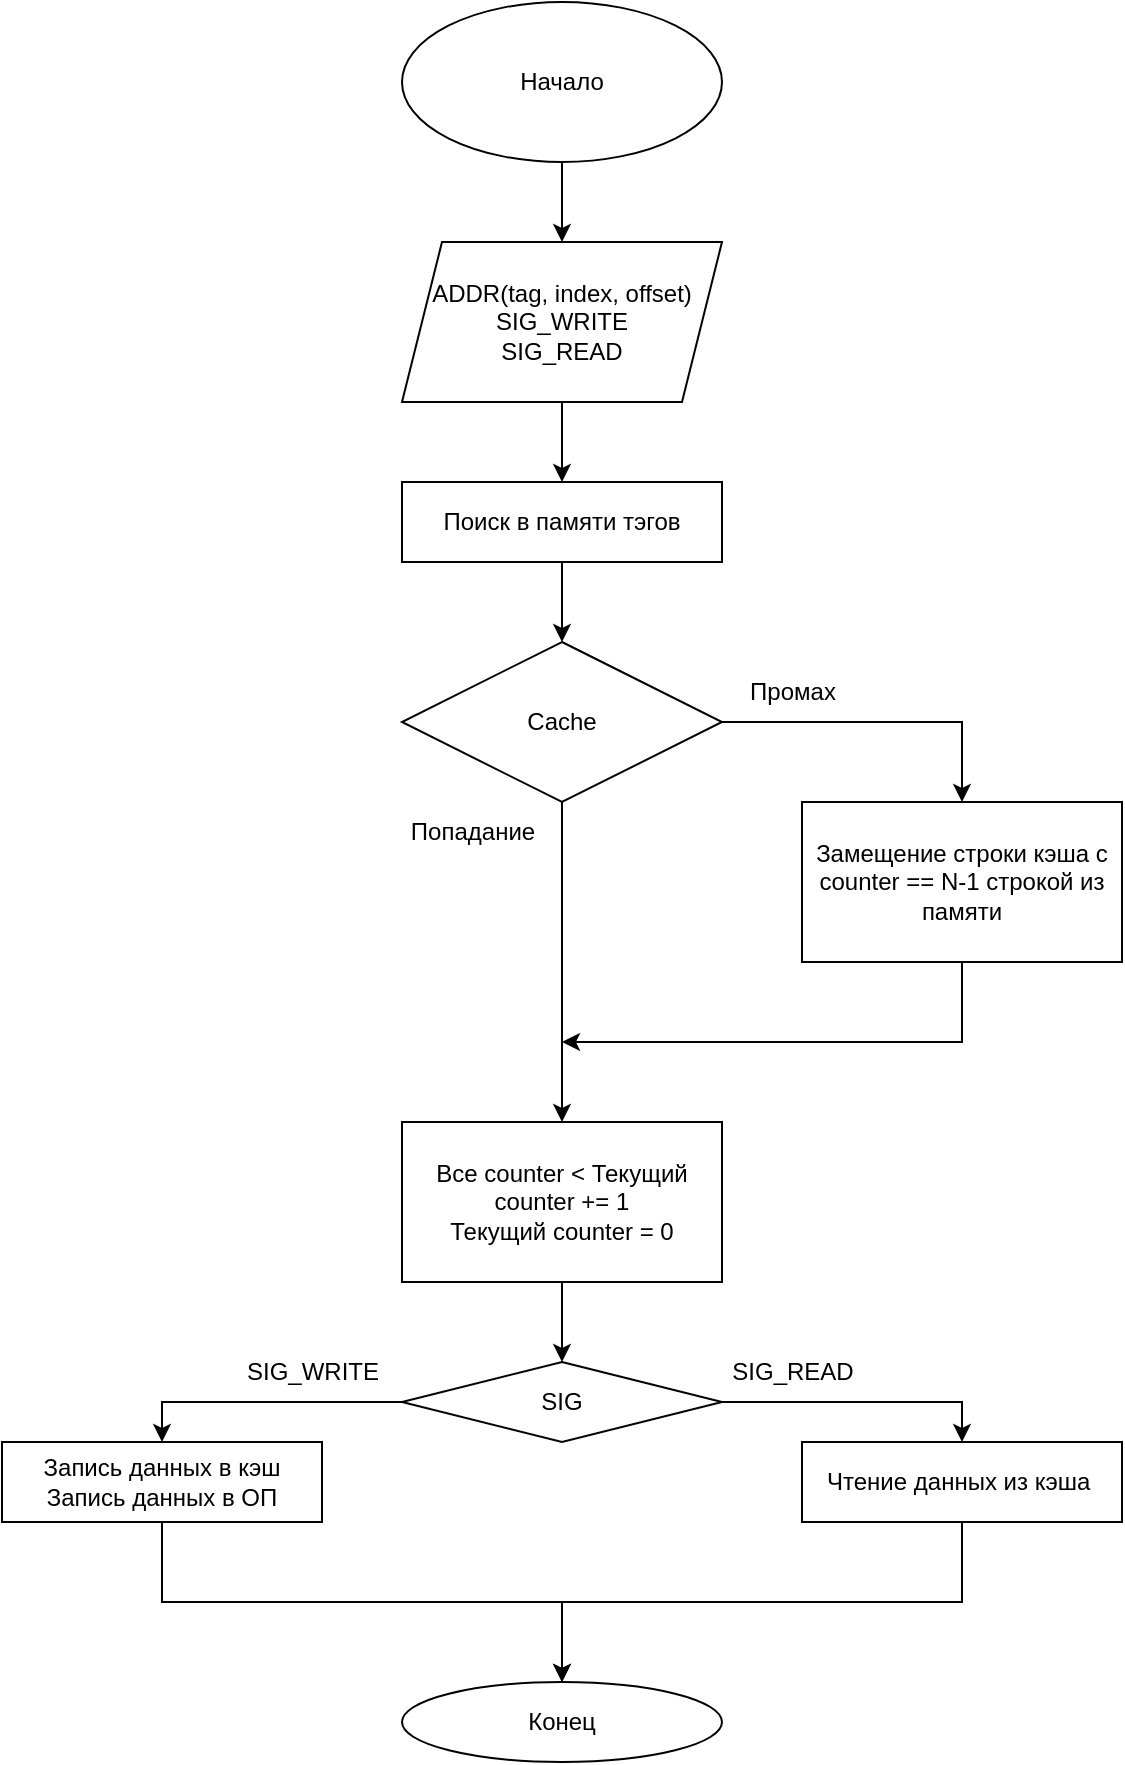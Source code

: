 <mxfile version="20.8.16" type="device" pages="7"><diagram name="OP Handle" id="JEJB-M9_nZrA6O7qFxww"><mxGraphModel dx="1114" dy="656" grid="1" gridSize="10" guides="1" tooltips="1" connect="1" arrows="1" fold="1" page="1" pageScale="1" pageWidth="827" pageHeight="1169" math="0" shadow="0"><root><mxCell id="0"/><mxCell id="1" parent="0"/><mxCell id="9-lQUpVy_lVj40dcHdfW-1" value="Начало" style="ellipse;whiteSpace=wrap;html=1;" parent="1" vertex="1"><mxGeometry x="320" y="80" width="160" height="80" as="geometry"/></mxCell><mxCell id="9-lQUpVy_lVj40dcHdfW-2" value="Поиск в памяти тэгов" style="rounded=0;whiteSpace=wrap;html=1;" parent="1" vertex="1"><mxGeometry x="320" y="320" width="160" height="40" as="geometry"/></mxCell><mxCell id="9-lQUpVy_lVj40dcHdfW-3" value="ADDR(tag, index, offset)&lt;br&gt;SIG_WRITE&lt;br&gt;SIG_READ" style="shape=parallelogram;perimeter=parallelogramPerimeter;whiteSpace=wrap;html=1;fixedSize=1;" parent="1" vertex="1"><mxGeometry x="320" y="200" width="160" height="80" as="geometry"/></mxCell><mxCell id="9-lQUpVy_lVj40dcHdfW-4" value="Cache" style="rhombus;whiteSpace=wrap;html=1;" parent="1" vertex="1"><mxGeometry x="320" y="400" width="160" height="80" as="geometry"/></mxCell><mxCell id="9-lQUpVy_lVj40dcHdfW-5" value="" style="endArrow=classic;html=1;rounded=0;entryX=0.5;entryY=0;entryDx=0;entryDy=0;exitX=0.5;exitY=1;exitDx=0;exitDy=0;" parent="1" source="9-lQUpVy_lVj40dcHdfW-3" target="9-lQUpVy_lVj40dcHdfW-2" edge="1"><mxGeometry width="50" height="50" relative="1" as="geometry"><mxPoint x="360" y="330" as="sourcePoint"/><mxPoint x="410" y="280" as="targetPoint"/></mxGeometry></mxCell><mxCell id="9-lQUpVy_lVj40dcHdfW-6" value="" style="endArrow=classic;html=1;rounded=0;entryX=0.5;entryY=0;entryDx=0;entryDy=0;exitX=0.5;exitY=1;exitDx=0;exitDy=0;" parent="1" source="9-lQUpVy_lVj40dcHdfW-1" target="9-lQUpVy_lVj40dcHdfW-3" edge="1"><mxGeometry width="50" height="50" relative="1" as="geometry"><mxPoint x="360" y="330" as="sourcePoint"/><mxPoint x="410" y="280" as="targetPoint"/></mxGeometry></mxCell><mxCell id="9-lQUpVy_lVj40dcHdfW-7" value="" style="endArrow=classic;html=1;rounded=0;entryX=0.5;entryY=0;entryDx=0;entryDy=0;exitX=0.5;exitY=1;exitDx=0;exitDy=0;" parent="1" source="9-lQUpVy_lVj40dcHdfW-2" target="9-lQUpVy_lVj40dcHdfW-4" edge="1"><mxGeometry width="50" height="50" relative="1" as="geometry"><mxPoint x="300" y="420" as="sourcePoint"/><mxPoint x="350" y="370" as="targetPoint"/></mxGeometry></mxCell><mxCell id="9-lQUpVy_lVj40dcHdfW-8" value="Замещение строки кэша с counter == N-1 строкой из памяти" style="rounded=0;whiteSpace=wrap;html=1;" parent="1" vertex="1"><mxGeometry x="520" y="480" width="160" height="80" as="geometry"/></mxCell><mxCell id="9-lQUpVy_lVj40dcHdfW-9" value="" style="endArrow=classic;html=1;rounded=0;exitX=1;exitY=0.5;exitDx=0;exitDy=0;entryX=0.5;entryY=0;entryDx=0;entryDy=0;" parent="1" source="9-lQUpVy_lVj40dcHdfW-4" target="9-lQUpVy_lVj40dcHdfW-8" edge="1"><mxGeometry width="50" height="50" relative="1" as="geometry"><mxPoint x="320" y="450" as="sourcePoint"/><mxPoint x="370" y="400" as="targetPoint"/><Array as="points"><mxPoint x="600" y="440"/></Array></mxGeometry></mxCell><mxCell id="9-lQUpVy_lVj40dcHdfW-10" value="Все counter &amp;lt; Текущий counter += 1&lt;br&gt;Текущий counter = 0" style="rounded=0;whiteSpace=wrap;html=1;" parent="1" vertex="1"><mxGeometry x="320" y="640" width="160" height="80" as="geometry"/></mxCell><mxCell id="9-lQUpVy_lVj40dcHdfW-11" value="" style="endArrow=classic;html=1;rounded=0;exitX=0.5;exitY=1;exitDx=0;exitDy=0;entryX=0.5;entryY=0;entryDx=0;entryDy=0;" parent="1" source="9-lQUpVy_lVj40dcHdfW-4" target="9-lQUpVy_lVj40dcHdfW-10" edge="1"><mxGeometry width="50" height="50" relative="1" as="geometry"><mxPoint x="320" y="450" as="sourcePoint"/><mxPoint x="370" y="400" as="targetPoint"/></mxGeometry></mxCell><mxCell id="9-lQUpVy_lVj40dcHdfW-12" value="Попадание" style="text;html=1;align=center;verticalAlign=middle;resizable=0;points=[];autosize=1;strokeColor=none;fillColor=none;" parent="1" vertex="1"><mxGeometry x="310" y="480" width="90" height="30" as="geometry"/></mxCell><mxCell id="9-lQUpVy_lVj40dcHdfW-13" value="Промах" style="text;html=1;align=center;verticalAlign=middle;resizable=0;points=[];autosize=1;strokeColor=none;fillColor=none;" parent="1" vertex="1"><mxGeometry x="480" y="410" width="70" height="30" as="geometry"/></mxCell><mxCell id="9-lQUpVy_lVj40dcHdfW-14" value="" style="endArrow=classic;html=1;rounded=0;exitX=0.5;exitY=1;exitDx=0;exitDy=0;" parent="1" source="9-lQUpVy_lVj40dcHdfW-8" edge="1"><mxGeometry width="50" height="50" relative="1" as="geometry"><mxPoint x="500" y="500" as="sourcePoint"/><mxPoint x="400" y="600" as="targetPoint"/><Array as="points"><mxPoint x="600" y="600"/></Array></mxGeometry></mxCell><mxCell id="9-lQUpVy_lVj40dcHdfW-15" value="Чтение данных из кэша&amp;nbsp;" style="rounded=0;whiteSpace=wrap;html=1;" parent="1" vertex="1"><mxGeometry x="520" y="800" width="160" height="40" as="geometry"/></mxCell><mxCell id="9-lQUpVy_lVj40dcHdfW-16" value="" style="endArrow=classic;html=1;rounded=0;exitX=0.5;exitY=1;exitDx=0;exitDy=0;entryX=0.5;entryY=0;entryDx=0;entryDy=0;" parent="1" source="9-lQUpVy_lVj40dcHdfW-10" target="9-lQUpVy_lVj40dcHdfW-17" edge="1"><mxGeometry width="50" height="50" relative="1" as="geometry"><mxPoint x="410" y="720" as="sourcePoint"/><mxPoint x="660" y="790" as="targetPoint"/></mxGeometry></mxCell><mxCell id="9-lQUpVy_lVj40dcHdfW-17" value="SIG" style="rhombus;whiteSpace=wrap;html=1;" parent="1" vertex="1"><mxGeometry x="320" y="760" width="160" height="40" as="geometry"/></mxCell><mxCell id="9-lQUpVy_lVj40dcHdfW-18" value="" style="endArrow=classic;html=1;rounded=0;exitX=1;exitY=0.5;exitDx=0;exitDy=0;entryX=0.5;entryY=0;entryDx=0;entryDy=0;" parent="1" source="9-lQUpVy_lVj40dcHdfW-17" target="9-lQUpVy_lVj40dcHdfW-15" edge="1"><mxGeometry width="50" height="50" relative="1" as="geometry"><mxPoint x="410" y="790" as="sourcePoint"/><mxPoint x="570" y="800" as="targetPoint"/><Array as="points"><mxPoint x="600" y="780"/></Array></mxGeometry></mxCell><mxCell id="9-lQUpVy_lVj40dcHdfW-19" value="SIG_READ" style="text;html=1;align=center;verticalAlign=middle;resizable=0;points=[];autosize=1;strokeColor=none;fillColor=none;" parent="1" vertex="1"><mxGeometry x="475" y="750" width="80" height="30" as="geometry"/></mxCell><mxCell id="9-lQUpVy_lVj40dcHdfW-20" value="SIG_WRITE" style="text;html=1;align=center;verticalAlign=middle;resizable=0;points=[];autosize=1;strokeColor=none;fillColor=none;" parent="1" vertex="1"><mxGeometry x="230" y="750" width="90" height="30" as="geometry"/></mxCell><mxCell id="9-lQUpVy_lVj40dcHdfW-21" value="Запись данных в кэш&lt;br&gt;Запись данных в ОП" style="rounded=0;whiteSpace=wrap;html=1;" parent="1" vertex="1"><mxGeometry x="120" y="800" width="160" height="40" as="geometry"/></mxCell><mxCell id="9-lQUpVy_lVj40dcHdfW-22" value="" style="endArrow=classic;html=1;rounded=0;exitX=0;exitY=0.5;exitDx=0;exitDy=0;entryX=0.5;entryY=0;entryDx=0;entryDy=0;" parent="1" source="9-lQUpVy_lVj40dcHdfW-17" target="9-lQUpVy_lVj40dcHdfW-21" edge="1"><mxGeometry width="50" height="50" relative="1" as="geometry"><mxPoint x="410" y="780" as="sourcePoint"/><mxPoint x="460" y="730" as="targetPoint"/><Array as="points"><mxPoint x="200" y="780"/></Array></mxGeometry></mxCell><mxCell id="9-lQUpVy_lVj40dcHdfW-23" value="Конец" style="ellipse;whiteSpace=wrap;html=1;" parent="1" vertex="1"><mxGeometry x="320" y="920" width="160" height="40" as="geometry"/></mxCell><mxCell id="9-lQUpVy_lVj40dcHdfW-24" value="" style="endArrow=classic;html=1;rounded=0;exitX=0.5;exitY=1;exitDx=0;exitDy=0;entryX=0.5;entryY=0;entryDx=0;entryDy=0;" parent="1" source="9-lQUpVy_lVj40dcHdfW-21" target="9-lQUpVy_lVj40dcHdfW-23" edge="1"><mxGeometry width="50" height="50" relative="1" as="geometry"><mxPoint x="380" y="780" as="sourcePoint"/><mxPoint x="430" y="730" as="targetPoint"/><Array as="points"><mxPoint x="200" y="880"/><mxPoint x="400" y="880"/></Array></mxGeometry></mxCell><mxCell id="9-lQUpVy_lVj40dcHdfW-25" value="" style="endArrow=classic;html=1;rounded=0;exitX=0.5;exitY=1;exitDx=0;exitDy=0;entryX=0.5;entryY=0;entryDx=0;entryDy=0;" parent="1" source="9-lQUpVy_lVj40dcHdfW-15" target="9-lQUpVy_lVj40dcHdfW-23" edge="1"><mxGeometry width="50" height="50" relative="1" as="geometry"><mxPoint x="380" y="780" as="sourcePoint"/><mxPoint x="430" y="730" as="targetPoint"/><Array as="points"><mxPoint x="600" y="880"/><mxPoint x="400" y="880"/></Array></mxGeometry></mxCell></root></mxGraphModel></diagram><diagram id="RTl7y3GpsONPguRjD97o" name="ADDR"><mxGraphModel dx="1114" dy="656" grid="1" gridSize="10" guides="1" tooltips="1" connect="1" arrows="1" fold="1" page="1" pageScale="1" pageWidth="827" pageHeight="1169" math="0" shadow="0"><root><mxCell id="0"/><mxCell id="1" parent="0"/><mxCell id="v-IVUzhqJTTOrootBZAG-2" value="tag" style="rounded=0;whiteSpace=wrap;html=1;" parent="1" vertex="1"><mxGeometry x="120" y="120" width="240" height="40" as="geometry"/></mxCell><mxCell id="v-IVUzhqJTTOrootBZAG-3" value="index" style="rounded=0;whiteSpace=wrap;html=1;" parent="1" vertex="1"><mxGeometry x="360" y="120" width="240" height="40" as="geometry"/></mxCell><mxCell id="v-IVUzhqJTTOrootBZAG-4" value="offset" style="rounded=0;whiteSpace=wrap;html=1;" parent="1" vertex="1"><mxGeometry x="600" y="120" width="160" height="40" as="geometry"/></mxCell><mxCell id="v-IVUzhqJTTOrootBZAG-8" value="" style="endArrow=classic;startArrow=classic;html=1;rounded=0;" parent="1" edge="1"><mxGeometry width="50" height="50" relative="1" as="geometry"><mxPoint x="130" y="180" as="sourcePoint"/><mxPoint x="360" y="180" as="targetPoint"/></mxGeometry></mxCell><mxCell id="v-IVUzhqJTTOrootBZAG-9" value="" style="endArrow=classic;startArrow=classic;html=1;rounded=0;" parent="1" edge="1"><mxGeometry width="50" height="50" relative="1" as="geometry"><mxPoint x="360" y="180" as="sourcePoint"/><mxPoint x="600" y="180" as="targetPoint"/></mxGeometry></mxCell><mxCell id="v-IVUzhqJTTOrootBZAG-11" value="" style="endArrow=classic;startArrow=classic;html=1;rounded=0;" parent="1" edge="1"><mxGeometry width="50" height="50" relative="1" as="geometry"><mxPoint x="600" y="180" as="sourcePoint"/><mxPoint x="760" y="180" as="targetPoint"/></mxGeometry></mxCell><mxCell id="v-IVUzhqJTTOrootBZAG-12" value="4" style="text;html=1;align=center;verticalAlign=middle;resizable=0;points=[];autosize=1;strokeColor=none;fillColor=none;" parent="1" vertex="1"><mxGeometry x="665" y="185" width="30" height="30" as="geometry"/></mxCell><mxCell id="v-IVUzhqJTTOrootBZAG-13" value="6" style="text;html=1;align=center;verticalAlign=middle;resizable=0;points=[];autosize=1;strokeColor=none;fillColor=none;" parent="1" vertex="1"><mxGeometry x="465" y="185" width="30" height="30" as="geometry"/></mxCell><mxCell id="v-IVUzhqJTTOrootBZAG-14" value="6" style="text;html=1;align=center;verticalAlign=middle;resizable=0;points=[];autosize=1;strokeColor=none;fillColor=none;" parent="1" vertex="1"><mxGeometry x="225" y="185" width="30" height="30" as="geometry"/></mxCell><mxCell id="v-IVUzhqJTTOrootBZAG-15" value="" style="endArrow=classic;startArrow=classic;html=1;rounded=0;" parent="1" edge="1"><mxGeometry width="50" height="50" relative="1" as="geometry"><mxPoint x="120" y="100" as="sourcePoint"/><mxPoint x="760" y="100" as="targetPoint"/></mxGeometry></mxCell><mxCell id="v-IVUzhqJTTOrootBZAG-16" value="16" style="text;html=1;align=center;verticalAlign=middle;resizable=0;points=[];autosize=1;strokeColor=none;fillColor=none;" parent="1" vertex="1"><mxGeometry x="420" y="70" width="40" height="30" as="geometry"/></mxCell></root></mxGraphModel></diagram><diagram id="x527aK-N4DEroR5jWljP" name="Tag Memory Channel Line"><mxGraphModel dx="1925" dy="640" grid="1" gridSize="10" guides="1" tooltips="1" connect="1" arrows="1" fold="1" page="1" pageScale="1" pageWidth="827" pageHeight="1169" math="0" shadow="0"><root><mxCell id="0"/><mxCell id="1" parent="0"/><mxCell id="flIJgsRFQJO4JbAljrf5-1" value="tag" style="rounded=0;whiteSpace=wrap;html=1;" parent="1" vertex="1"><mxGeometry y="120" width="240" height="40" as="geometry"/></mxCell><mxCell id="wIowiW0kjHmz068a2hqZ-1" value="V" style="rounded=0;whiteSpace=wrap;html=1;" parent="1" vertex="1"><mxGeometry x="-40" y="120" width="40" height="40" as="geometry"/></mxCell><mxCell id="eyALQ8jZLuIxLimXwc3r-1" value="counter" style="rounded=0;whiteSpace=wrap;html=1;" parent="1" vertex="1"><mxGeometry x="240" y="120" width="120" height="40" as="geometry"/></mxCell><mxCell id="eyALQ8jZLuIxLimXwc3r-2" value="" style="endArrow=classic;startArrow=classic;html=1;rounded=0;" parent="1" edge="1"><mxGeometry width="50" height="50" relative="1" as="geometry"><mxPoint y="180" as="sourcePoint"/><mxPoint x="240" y="180" as="targetPoint"/></mxGeometry></mxCell><mxCell id="eyALQ8jZLuIxLimXwc3r-3" value="" style="endArrow=classic;startArrow=classic;html=1;rounded=0;" parent="1" edge="1"><mxGeometry width="50" height="50" relative="1" as="geometry"><mxPoint x="-40" y="180" as="sourcePoint"/><mxPoint y="180" as="targetPoint"/></mxGeometry></mxCell><mxCell id="eyALQ8jZLuIxLimXwc3r-5" value="" style="endArrow=classic;startArrow=classic;html=1;rounded=0;" parent="1" edge="1"><mxGeometry width="50" height="50" relative="1" as="geometry"><mxPoint x="240" y="180" as="sourcePoint"/><mxPoint x="360" y="180" as="targetPoint"/></mxGeometry></mxCell><mxCell id="eyALQ8jZLuIxLimXwc3r-6" value="6" style="text;html=1;align=center;verticalAlign=middle;resizable=0;points=[];autosize=1;strokeColor=none;fillColor=none;" parent="1" vertex="1"><mxGeometry x="105" y="185" width="30" height="30" as="geometry"/></mxCell><mxCell id="eyALQ8jZLuIxLimXwc3r-7" value="1" style="text;html=1;align=center;verticalAlign=middle;resizable=0;points=[];autosize=1;strokeColor=none;fillColor=none;" parent="1" vertex="1"><mxGeometry x="-35" y="185" width="30" height="30" as="geometry"/></mxCell><mxCell id="eyALQ8jZLuIxLimXwc3r-8" value="3" style="text;html=1;align=center;verticalAlign=middle;resizable=0;points=[];autosize=1;strokeColor=none;fillColor=none;" parent="1" vertex="1"><mxGeometry x="285" y="185" width="30" height="30" as="geometry"/></mxCell><mxCell id="eyALQ8jZLuIxLimXwc3r-9" value="" style="endArrow=classic;startArrow=classic;html=1;rounded=0;" parent="1" edge="1"><mxGeometry width="50" height="50" relative="1" as="geometry"><mxPoint x="-40" y="100" as="sourcePoint"/><mxPoint x="360" y="100" as="targetPoint"/></mxGeometry></mxCell><mxCell id="eyALQ8jZLuIxLimXwc3r-10" value="10" style="text;html=1;align=center;verticalAlign=middle;resizable=0;points=[];autosize=1;strokeColor=none;fillColor=none;" parent="1" vertex="1"><mxGeometry x="125" y="70" width="40" height="30" as="geometry"/></mxCell></root></mxGraphModel></diagram><diagram id="3G6HgH1zYXqwUlp19w7E" name="Tag Memory Channel Arch"><mxGraphModel dx="1941" dy="1825" grid="1" gridSize="10" guides="1" tooltips="1" connect="1" arrows="1" fold="1" page="1" pageScale="1" pageWidth="827" pageHeight="1169" math="0" shadow="0"><root><mxCell id="0"/><mxCell id="1" parent="0"/><mxCell id="iYL_jLg1ZRxDszlvCOgB-1" value="CHANNEL&lt;br&gt;DATA" style="rounded=0;whiteSpace=wrap;html=1;points=[[0,0,0,0,0],[0,0.25,0,0,0],[0,0.37,0,0,0],[0,0.5,0,0,0],[0,0.63,0,0,0],[0,0.75,0,0,0],[0,1,0,0,0],[0.25,0,0,0,0],[0.25,1,0,0,0],[0.5,0,0,0,0],[0.5,1,0,0,0],[0.75,0,0,0,0],[0.75,1,0,0,0],[1,0,0,0,0],[1,0.25,0,0,0],[1,0.5,0,0,0],[1,0.75,0,0,0],[1,1,0,0,0]];strokeWidth=2;" parent="1" vertex="1"><mxGeometry x="200" y="80" width="120" height="240" as="geometry"/></mxCell><mxCell id="gJufrFyjqC7SYSymKRcy-2" value="ADDR_TAG [2:0]" style="text;html=1;align=center;verticalAlign=middle;resizable=0;points=[];autosize=1;strokeColor=none;fillColor=none;strokeWidth=2;" parent="1" vertex="1"><mxGeometry x="-390" y="245" width="110" height="30" as="geometry"/></mxCell><mxCell id="gJufrFyjqC7SYSymKRcy-3" value="" style="endArrow=classic;html=1;rounded=0;strokeWidth=2;jumpStyle=sharp;exitX=0.5;exitY=0;exitDx=0;exitDy=0;entryX=0;entryY=0.25;entryDx=0;entryDy=0;entryPerimeter=0;fillColor=#d5e8d4;strokeColor=#82b366;" parent="1" source="aGyMIQj6jCe2XRAhRLGG-1" target="iYL_jLg1ZRxDszlvCOgB-1" edge="1"><mxGeometry width="50" height="50" relative="1" as="geometry"><mxPoint x="80.0" y="60.0" as="sourcePoint"/><mxPoint x="200.0" y="150.0" as="targetPoint"/><Array as="points"><mxPoint x="120" y="20"/><mxPoint x="120" y="140"/></Array></mxGeometry></mxCell><mxCell id="gJufrFyjqC7SYSymKRcy-4" value="LOAD" style="text;html=1;align=center;verticalAlign=middle;resizable=0;points=[];autosize=1;strokeColor=none;fillColor=none;strokeWidth=2;" parent="1" vertex="1"><mxGeometry x="140" y="110" width="60" height="30" as="geometry"/></mxCell><mxCell id="gJufrFyjqC7SYSymKRcy-5" value="COUNTER_RESET" style="text;html=1;align=center;verticalAlign=middle;resizable=0;points=[];autosize=1;strokeColor=none;fillColor=none;strokeWidth=2;" parent="1" vertex="1"><mxGeometry x="70" y="140" width="130" height="30" as="geometry"/></mxCell><mxCell id="gJufrFyjqC7SYSymKRcy-6" value="COUNTER_INC" style="text;html=1;align=center;verticalAlign=middle;resizable=0;points=[];autosize=1;strokeColor=none;fillColor=none;strokeWidth=2;" parent="1" vertex="1"><mxGeometry x="90" y="170" width="110" height="30" as="geometry"/></mxCell><mxCell id="gJufrFyjqC7SYSymKRcy-8" value="ADDR_INDEX [5:0]" style="text;html=1;align=center;verticalAlign=middle;resizable=0;points=[];autosize=1;strokeColor=none;fillColor=none;strokeWidth=2;" parent="1" vertex="1"><mxGeometry x="-410" y="215" width="130" height="30" as="geometry"/></mxCell><mxCell id="aGyMIQj6jCe2XRAhRLGG-1" value="AND" style="shape=trapezoid;perimeter=trapezoidPerimeter;whiteSpace=wrap;html=1;fixedSize=1;strokeWidth=2;direction=south;" parent="1" vertex="1"><mxGeometry x="-40" y="-40" width="40" height="120" as="geometry"/></mxCell><mxCell id="jwyve93zOliTfjCy0Ff5-1" value="" style="endArrow=classic;html=1;rounded=0;strokeWidth=2;jumpStyle=sharp;entryX=0;entryY=0.37;entryDx=0;entryDy=0;entryPerimeter=0;fillColor=#d5e8d4;strokeColor=#82b366;exitX=0.5;exitY=0;exitDx=0;exitDy=0;" parent="1" source="GtVHozEfb8vQDzlb-hke-1" target="iYL_jLg1ZRxDszlvCOgB-1" edge="1"><mxGeometry width="50" height="50" relative="1" as="geometry"><mxPoint x="30" y="160" as="sourcePoint"/><mxPoint x="200.0" y="178.8" as="targetPoint"/></mxGeometry></mxCell><mxCell id="f5-RGLTUkTtvGKEjpoOh-1" value="" style="endArrow=classic;html=1;rounded=0;strokeWidth=2;jumpStyle=sharp;exitX=0.5;exitY=0;exitDx=0;exitDy=0;entryX=0;entryY=0.5;entryDx=0;entryDy=0;entryPerimeter=0;fillColor=#d5e8d4;strokeColor=#82b366;" parent="1" source="Wi2cE0rm3P7jts93VTBp-1" target="iYL_jLg1ZRxDszlvCOgB-1" edge="1"><mxGeometry width="50" height="50" relative="1" as="geometry"><mxPoint y="340" as="sourcePoint"/><mxPoint x="200" y="210" as="targetPoint"/><Array as="points"><mxPoint x="40" y="340"/><mxPoint x="40" y="200"/></Array></mxGeometry></mxCell><mxCell id="GtVHozEfb8vQDzlb-hke-1" value="AND" style="shape=trapezoid;perimeter=trapezoidPerimeter;whiteSpace=wrap;html=1;fixedSize=1;strokeWidth=2;direction=south;" parent="1" vertex="1"><mxGeometry x="-40" y="110" width="40" height="120" as="geometry"/></mxCell><mxCell id="Wi2cE0rm3P7jts93VTBp-1" value="AND" style="shape=trapezoid;perimeter=trapezoidPerimeter;whiteSpace=wrap;html=1;fixedSize=1;strokeWidth=2;direction=south;" parent="1" vertex="1"><mxGeometry x="-40" y="280" width="40" height="120" as="geometry"/></mxCell><mxCell id="a63qf0V9iICOWxTvB7WN-1" value="$1 &amp;amp;&lt;br&gt;($2==$3)" style="shape=trapezoid;perimeter=trapezoidPerimeter;whiteSpace=wrap;html=1;fixedSize=1;direction=south;strokeWidth=2;" parent="1" vertex="1"><mxGeometry x="440" y="200" width="80" height="120" as="geometry"/></mxCell><mxCell id="tWkpid-2_UwxeDNTofCa-1" value="" style="endArrow=classic;html=1;rounded=0;strokeWidth=2;jumpStyle=sharp;entryX=0.75;entryY=1;entryDx=0;entryDy=0;fillColor=#f8cecc;strokeColor=#b85450;" parent="1" target="a63qf0V9iICOWxTvB7WN-1" edge="1"><mxGeometry width="50" height="50" relative="1" as="geometry"><mxPoint x="160" y="260" as="sourcePoint"/><mxPoint x="440" y="300" as="targetPoint"/><Array as="points"><mxPoint x="160" y="360"/><mxPoint x="360" y="360"/><mxPoint x="360" y="290"/></Array></mxGeometry></mxCell><mxCell id="fX7IkcWtBt8JZr-aD2SR-1" value="DATA_TAG [2:0]" style="text;html=1;align=center;verticalAlign=middle;resizable=0;points=[];autosize=1;strokeColor=none;fillColor=none;strokeWidth=2;" parent="1" vertex="1"><mxGeometry x="320" y="230" width="110" height="30" as="geometry"/></mxCell><mxCell id="WR_vuCchwG02RNJX2SPz-1" value="" style="endArrow=classic;html=1;rounded=0;strokeWidth=2;jumpStyle=sharp;exitX=1;exitY=0.75;exitDx=0;exitDy=0;exitPerimeter=0;entryX=0.5;entryY=1;entryDx=0;entryDy=0;fillColor=#dae8fc;strokeColor=#6c8ebf;" parent="1" source="iYL_jLg1ZRxDszlvCOgB-1" target="a63qf0V9iICOWxTvB7WN-1" edge="1"><mxGeometry width="50" height="50" relative="1" as="geometry"><mxPoint x="320" y="270" as="sourcePoint"/><mxPoint x="440" y="270" as="targetPoint"/></mxGeometry></mxCell><mxCell id="u5wXeQHgrdOt_cKFxbpQ-1" value="DATA_VALID" style="text;html=1;align=center;verticalAlign=middle;resizable=0;points=[];autosize=1;strokeColor=none;fillColor=none;strokeWidth=2;" parent="1" vertex="1"><mxGeometry x="320" y="170" width="90" height="30" as="geometry"/></mxCell><mxCell id="7v1waVQqYT9kDdb7hSWi-1" value="" style="endArrow=classic;html=1;rounded=0;strokeWidth=2;jumpStyle=sharp;exitX=1;exitY=0.5;exitDx=0;exitDy=0;exitPerimeter=0;entryX=0.25;entryY=1;entryDx=0;entryDy=0;fillColor=#dae8fc;strokeColor=#6c8ebf;" parent="1" source="iYL_jLg1ZRxDszlvCOgB-1" target="a63qf0V9iICOWxTvB7WN-1" edge="1"><mxGeometry width="50" height="50" relative="1" as="geometry"><mxPoint x="320" y="210" as="sourcePoint"/><mxPoint x="440" y="240" as="targetPoint"/><Array as="points"><mxPoint x="360" y="200"/><mxPoint x="360" y="230"/></Array></mxGeometry></mxCell><mxCell id="e5pqJ5ADVYXlD800Kmto-1" value="LOAD" style="text;html=1;align=center;verticalAlign=middle;resizable=0;points=[];autosize=1;strokeColor=none;fillColor=none;strokeWidth=2;" parent="1" vertex="1"><mxGeometry x="-340" y="34" width="60" height="30" as="geometry"/></mxCell><mxCell id="yVbAV5N-hBtiAI6d9jdX-1" value="DATA_COUNTER [2:0]" style="text;html=1;align=center;verticalAlign=middle;resizable=0;points=[];autosize=1;strokeColor=none;fillColor=none;strokeWidth=2;" parent="1" vertex="1"><mxGeometry x="320" y="110" width="150" height="30" as="geometry"/></mxCell><mxCell id="ekDZYpj0MjasSM0H00-q-1" value="" style="endArrow=classic;html=1;rounded=0;strokeWidth=2;jumpStyle=sharp;fillColor=#dae8fc;strokeColor=#6c8ebf;exitX=1;exitY=0.25;exitDx=0;exitDy=0;exitPerimeter=0;entryX=0.75;entryY=1;entryDx=0;entryDy=0;" parent="1" source="iYL_jLg1ZRxDszlvCOgB-1" target="m3Zdr0PUd7NlRu3hEhV_-1" edge="1"><mxGeometry width="50" height="50" relative="1" as="geometry"><mxPoint x="320" y="150" as="sourcePoint"/><mxPoint x="520" y="140" as="targetPoint"/><Array as="points"><mxPoint x="480" y="140"/><mxPoint x="480" y="50"/></Array></mxGeometry></mxCell><mxCell id="m3Zdr0PUd7NlRu3hEhV_-1" value="&amp;nbsp;$1 == 7" style="shape=trapezoid;perimeter=trapezoidPerimeter;whiteSpace=wrap;html=1;fixedSize=1;direction=south;strokeWidth=2;" parent="1" vertex="1"><mxGeometry x="520" y="-40" width="80" height="120" as="geometry"/></mxCell><mxCell id="-cbFimM2l4O1MBSAabQR-1" value="" style="endArrow=classic;html=1;rounded=0;strokeWidth=2;jumpStyle=sharp;entryX=0.25;entryY=1;entryDx=0;entryDy=0;fillColor=#d5e8d4;strokeColor=#82b366;exitX=0.5;exitY=0;exitDx=0;exitDy=0;" parent="1" source="m3Zdr0PUd7NlRu3hEhV_-1" target="aGyMIQj6jCe2XRAhRLGG-1" edge="1"><mxGeometry width="50" height="50" relative="1" as="geometry"><mxPoint x="630" y="50" as="sourcePoint"/><mxPoint x="40" y="30" as="targetPoint"/><Array as="points"><mxPoint x="640" y="20"/><mxPoint x="640" y="-80"/><mxPoint x="-80" y="-80"/><mxPoint x="-80" y="-10"/></Array></mxGeometry></mxCell><mxCell id="HfDMh941Skepm29lAS3f-1" value="" style="endArrow=classic;html=1;rounded=0;strokeWidth=2;jumpStyle=sharp;entryX=0.25;entryY=1;entryDx=0;entryDy=0;fillColor=#d5e8d4;strokeColor=#82b366;exitX=0.5;exitY=0;exitDx=0;exitDy=0;" parent="1" source="a63qf0V9iICOWxTvB7WN-1" edge="1"><mxGeometry width="50" height="50" relative="1" as="geometry"><mxPoint x="520" y="270" as="sourcePoint"/><mxPoint x="-40" y="150" as="targetPoint"/><Array as="points"><mxPoint x="680" y="260"/><mxPoint x="680" y="-120"/><mxPoint x="-120" y="-120"/><mxPoint x="-120" y="150"/></Array></mxGeometry></mxCell><mxCell id="RWsLk8-YvPkTMTdzpXMv-1" value="LRU" style="text;html=1;align=center;verticalAlign=middle;resizable=0;points=[];autosize=1;strokeColor=none;fillColor=none;" parent="1" vertex="1"><mxGeometry x="-330" y="185" width="50" height="30" as="geometry"/></mxCell><mxCell id="DcUvNVfEBjfv9MsdH0uU-1" value="" style="endArrow=classic;html=1;rounded=0;strokeWidth=2;jumpStyle=sharp;entryX=0.25;entryY=1;entryDx=0;entryDy=0;" parent="1" target="Wi2cE0rm3P7jts93VTBp-1" edge="1"><mxGeometry width="50" height="50" relative="1" as="geometry"><mxPoint x="-80" y="200" as="sourcePoint"/><mxPoint x="-40" y="310" as="targetPoint"/><Array as="points"><mxPoint x="-80" y="310"/></Array></mxGeometry></mxCell><mxCell id="eJlAqvXkH89ctL8-ckhG-1" value="" style="endArrow=classic;html=1;rounded=0;entryX=0.75;entryY=1;entryDx=0;entryDy=0;strokeWidth=2;jumpStyle=sharp;" parent="1" target="aGyMIQj6jCe2XRAhRLGG-1" edge="1"><mxGeometry width="50" height="50" relative="1" as="geometry"><mxPoint x="-280" y="50" as="sourcePoint"/><mxPoint x="70" y="100" as="targetPoint"/></mxGeometry></mxCell><mxCell id="7vPhKSIslqbrA3W0tbZA-1" value="COUNTER [2:0]" style="text;html=1;align=center;verticalAlign=middle;resizable=0;points=[];autosize=1;strokeColor=none;fillColor=none;strokeWidth=2;" parent="1" vertex="1"><mxGeometry x="-390" y="386" width="110" height="30" as="geometry"/></mxCell><mxCell id="3GWMpRv4kl0bf7sz4HS9-1" value="&amp;nbsp;$1 &amp;lt; $2" style="shape=trapezoid;perimeter=trapezoidPerimeter;whiteSpace=wrap;html=1;fixedSize=1;direction=south;strokeWidth=2;" parent="1" vertex="1"><mxGeometry x="-200" y="310" width="80" height="120" as="geometry"/></mxCell><mxCell id="3GWMpRv4kl0bf7sz4HS9-2" value="" style="endArrow=classic;html=1;rounded=0;strokeWidth=2;jumpStyle=sharp;entryX=0.75;entryY=1;entryDx=0;entryDy=0;exitX=0.5;exitY=0;exitDx=0;exitDy=0;fillColor=#d5e8d4;strokeColor=#82b366;" parent="1" source="3GWMpRv4kl0bf7sz4HS9-1" target="Wi2cE0rm3P7jts93VTBp-1" edge="1"><mxGeometry width="50" height="50" relative="1" as="geometry"><mxPoint x="-160" y="310" as="sourcePoint"/><mxPoint x="-110" y="260" as="targetPoint"/></mxGeometry></mxCell><mxCell id="3GWMpRv4kl0bf7sz4HS9-3" value="" style="endArrow=classic;html=1;rounded=0;strokeWidth=2;jumpStyle=sharp;fillColor=#dae8fc;strokeColor=#6c8ebf;entryX=0.75;entryY=1;entryDx=0;entryDy=0;" parent="1" target="3GWMpRv4kl0bf7sz4HS9-1" edge="1"><mxGeometry width="50" height="50" relative="1" as="geometry"><mxPoint x="-280" y="400" as="sourcePoint"/><mxPoint x="-220" y="320" as="targetPoint"/></mxGeometry></mxCell><mxCell id="WqeXnm_Lyp5FJ6Sd7XGf-1" value="" style="endArrow=classic;html=1;rounded=0;strokeWidth=2;jumpStyle=sharp;fillColor=#dae8fc;strokeColor=#6c8ebf;" parent="1" edge="1"><mxGeometry width="50" height="50" relative="1" as="geometry"><mxPoint x="480" y="140" as="sourcePoint"/><mxPoint x="760" y="140" as="targetPoint"/></mxGeometry></mxCell><mxCell id="WqeXnm_Lyp5FJ6Sd7XGf-2" value="" style="endArrow=classic;html=1;rounded=0;strokeWidth=2;jumpStyle=sharp;entryX=0.25;entryY=1;entryDx=0;entryDy=0;fillColor=#dae8fc;strokeColor=#6c8ebf;" parent="1" target="3GWMpRv4kl0bf7sz4HS9-1" edge="1"><mxGeometry width="50" height="50" relative="1" as="geometry"><mxPoint x="720" y="140" as="sourcePoint"/><mxPoint x="-226.667" y="280" as="targetPoint"/><Array as="points"><mxPoint x="720" y="-160"/><mxPoint x="-240" y="-160"/><mxPoint x="-240" y="340"/></Array></mxGeometry></mxCell><mxCell id="FDawlbYUatbehddEcz4i-1" value="" style="endArrow=classic;html=1;rounded=0;strokeWidth=2;jumpStyle=sharp;entryX=0.75;entryY=1;entryDx=0;entryDy=0;" parent="1" target="GtVHozEfb8vQDzlb-hke-1" edge="1"><mxGeometry width="50" height="50" relative="1" as="geometry"><mxPoint x="-280" y="200" as="sourcePoint"/><mxPoint x="-40" y="210" as="targetPoint"/></mxGeometry></mxCell><mxCell id="gJufrFyjqC7SYSymKRcy-7" value="" style="endArrow=classic;html=1;rounded=0;strokeWidth=2;jumpStyle=sharp;entryX=0;entryY=0.63;entryDx=0;entryDy=0;entryPerimeter=0;fillColor=#f8cecc;strokeColor=#b85450;" parent="1" target="iYL_jLg1ZRxDszlvCOgB-1" edge="1"><mxGeometry width="50" height="50" relative="1" as="geometry"><mxPoint x="-280" y="231" as="sourcePoint"/><mxPoint x="200.0" y="241.2" as="targetPoint"/></mxGeometry></mxCell><mxCell id="gJufrFyjqC7SYSymKRcy-1" value="" style="endArrow=classic;html=1;rounded=0;strokeWidth=2;jumpStyle=sharp;fillColor=#f8cecc;strokeColor=#b85450;entryX=0;entryY=0.75;entryDx=0;entryDy=0;entryPerimeter=0;" parent="1" target="iYL_jLg1ZRxDszlvCOgB-1" edge="1"><mxGeometry width="50" height="50" relative="1" as="geometry"><mxPoint x="-280" y="260" as="sourcePoint"/><mxPoint x="180" y="290" as="targetPoint"/></mxGeometry></mxCell><mxCell id="t-y-vrTBt-O09ya55Skb-1" value="DATA_COUNTER [2:0]" style="text;html=1;align=center;verticalAlign=middle;resizable=0;points=[];autosize=1;strokeColor=none;fillColor=none;strokeWidth=2;" parent="1" vertex="1"><mxGeometry x="760" y="124" width="150" height="30" as="geometry"/></mxCell><mxCell id="t-y-vrTBt-O09ya55Skb-2" value="" style="endArrow=classic;html=1;rounded=0;strokeWidth=2;jumpStyle=sharp;fillColor=#d5e8d4;strokeColor=#82b366;" parent="1" edge="1"><mxGeometry width="50" height="50" relative="1" as="geometry"><mxPoint x="680" y="260" as="sourcePoint"/><mxPoint x="760" y="260" as="targetPoint"/></mxGeometry></mxCell><mxCell id="AQacPuDAFDqmPb73V67R-1" value="HIT" style="text;html=1;align=center;verticalAlign=middle;resizable=0;points=[];autosize=1;strokeColor=none;fillColor=none;strokeWidth=2;" parent="1" vertex="1"><mxGeometry x="760" y="245" width="40" height="30" as="geometry"/></mxCell><mxCell id="pacxhSAD2fCkzeIOv4A5-1" value="" style="endArrow=classic;html=1;rounded=0;strokeWidth=2;jumpStyle=sharp;fillColor=#d5e8d4;strokeColor=#82b366;" parent="1" edge="1"><mxGeometry width="50" height="50" relative="1" as="geometry"><mxPoint x="640" y="20" as="sourcePoint"/><mxPoint x="760" y="20" as="targetPoint"/></mxGeometry></mxCell><mxCell id="pacxhSAD2fCkzeIOv4A5-2" value="REPLACE" style="text;html=1;align=center;verticalAlign=middle;resizable=0;points=[];autosize=1;strokeColor=none;fillColor=none;strokeWidth=2;" parent="1" vertex="1"><mxGeometry x="760" y="4" width="80" height="30" as="geometry"/></mxCell></root></mxGraphModel></diagram><diagram id="NUwghJfp9lPGeeTaOEJZ" name="Tag Memory Arch"><mxGraphModel dx="1941" dy="656" grid="1" gridSize="10" guides="1" tooltips="1" connect="1" arrows="1" fold="1" page="1" pageScale="1" pageWidth="827" pageHeight="1169" math="0" shadow="0"><root><mxCell id="0"/><mxCell id="1" parent="0"/><mxCell id="gse7F-qfXlxZp2PzlJAq-1" value="CHANNEL 7" style="rounded=0;whiteSpace=wrap;html=1;points=[[0,0,0,0,0],[0,0.25,0,0,0],[0,0.37,0,0,0],[0,0.5,0,0,0],[0,0.63,0,0,0],[0,0.75,0,0,0],[0,1,0,0,0],[0.25,0,0,0,0],[0.25,1,0,0,0],[0.5,0,0,0,0],[0.5,1,0,0,0],[0.75,0,0,0,0],[0.75,1,0,0,0],[1,0,0,0,0],[1,0.25,0,0,0],[1,0.5,0,0,0],[1,0.75,0,0,0],[1,1,0,0,0]];strokeWidth=2;" parent="1" vertex="1"><mxGeometry x="200" y="520" width="120" height="240" as="geometry"/></mxCell><mxCell id="cNqHQIh7FNIeLCKffMg_-1" value="DATA_COUNTER [2:0]" style="text;html=1;align=center;verticalAlign=middle;resizable=0;points=[];autosize=1;strokeColor=none;fillColor=none;strokeWidth=2;" parent="1" vertex="1"><mxGeometry x="320" y="610" width="150" height="30" as="geometry"/></mxCell><mxCell id="YI_HqoSgY2bBhlr-uhsF-1" value="" style="endArrow=classic;html=1;rounded=0;strokeWidth=2;jumpStyle=sharp;fillColor=#f8cecc;strokeColor=#b85450;entryX=0;entryY=0.75;entryDx=0;entryDy=0;entryPerimeter=0;" parent="1" target="gse7F-qfXlxZp2PzlJAq-1" edge="1"><mxGeometry width="50" height="50" relative="1" as="geometry"><mxPoint x="-80" y="260" as="sourcePoint"/><mxPoint x="200" y="660" as="targetPoint"/><Array as="points"><mxPoint x="-80" y="700"/></Array></mxGeometry></mxCell><mxCell id="8XVNdxhw2QDOIfqwlx6F-1" value="HIT7" style="text;html=1;align=center;verticalAlign=middle;resizable=0;points=[];autosize=1;strokeColor=none;fillColor=none;strokeWidth=2;" parent="1" vertex="1"><mxGeometry x="320" y="670" width="50" height="30" as="geometry"/></mxCell><mxCell id="fEUPacsBbHBYMO8rI5cI-2" value="LOAD" style="text;html=1;align=center;verticalAlign=middle;resizable=0;points=[];autosize=1;strokeColor=none;fillColor=none;strokeWidth=2;" parent="1" vertex="1"><mxGeometry x="-180" y="155" width="60" height="30" as="geometry"/></mxCell><mxCell id="OFaaEEWayrlKXdXPtOW1-1" value="Encoder" style="shape=trapezoid;perimeter=trapezoidPerimeter;whiteSpace=wrap;html=1;fixedSize=1;direction=south;strokeWidth=2;" parent="1" vertex="1"><mxGeometry x="640" y="280" width="80" height="120" as="geometry"/></mxCell><mxCell id="r53-NslmUOknANSs9H0G-1" value="CHANNEL 0" style="rounded=0;whiteSpace=wrap;html=1;strokeWidth=2;points=[[0,0,0,0,0],[0,0.25,0,0,0],[0,0.38,0,0,0],[0,0.5,0,0,0],[0,0.63,0,0,0],[0,0.75,0,0,0],[0,1,0,0,0],[0.25,0,0,0,0],[0.25,1,0,0,0],[0.5,0,0,0,0],[0.5,1,0,0,0],[0.75,0,0,0,0],[0.75,1,0,0,0],[1,0,0,0,0],[1,0.25,0,0,0],[1,0.5,0,0,0],[1,0.75,0,0,0],[1,1,0,0,0]];" parent="1" vertex="1"><mxGeometry x="200" y="80" width="120" height="240" as="geometry"/></mxCell><mxCell id="r53-NslmUOknANSs9H0G-2" value="DATA_COUNTER [2:0]" style="text;html=1;align=center;verticalAlign=middle;resizable=0;points=[];autosize=1;strokeColor=none;fillColor=none;strokeWidth=2;" parent="1" vertex="1"><mxGeometry x="320" y="170" width="150" height="30" as="geometry"/></mxCell><mxCell id="r53-NslmUOknANSs9H0G-8" value="ADDR_TAG [2:0]" style="text;html=1;align=center;verticalAlign=middle;resizable=0;points=[];autosize=1;strokeColor=none;fillColor=none;strokeWidth=2;" parent="1" vertex="1"><mxGeometry x="-230" y="245" width="110" height="30" as="geometry"/></mxCell><mxCell id="r53-NslmUOknANSs9H0G-11" value="HIT0" style="text;html=1;align=center;verticalAlign=middle;resizable=0;points=[];autosize=1;strokeColor=none;fillColor=none;strokeWidth=2;" parent="1" vertex="1"><mxGeometry x="350" y="230" width="50" height="30" as="geometry"/></mxCell><mxCell id="r53-NslmUOknANSs9H0G-25" value="ADDR_INDEX [5:0]" style="text;html=1;align=center;verticalAlign=middle;resizable=0;points=[];autosize=1;strokeColor=none;fillColor=none;strokeWidth=2;" parent="1" vertex="1"><mxGeometry x="-250" y="215" width="130" height="30" as="geometry"/></mxCell><mxCell id="8WJENHU2STuw9N4_s05v-1" value="MUX8" style="shape=trapezoid;perimeter=trapezoidPerimeter;whiteSpace=wrap;html=1;fixedSize=1;direction=south;strokeWidth=2;" parent="1" vertex="1"><mxGeometry x="960" y="170" width="80" height="120" as="geometry"/></mxCell><mxCell id="ONHdjP5iriqkqzRCQC-E-1" value="OR" style="shape=trapezoid;perimeter=trapezoidPerimeter;whiteSpace=wrap;html=1;fixedSize=1;direction=south;strokeWidth=2;" parent="1" vertex="1"><mxGeometry x="640" y="720" width="80" height="120" as="geometry"/></mxCell><mxCell id="ONHdjP5iriqkqzRCQC-E-2" value="" style="endArrow=classic;html=1;rounded=0;strokeWidth=2;jumpStyle=sharp;entryX=0.75;entryY=1;entryDx=0;entryDy=0;fillColor=#d5e8d4;strokeColor=#82b366;exitX=1;exitY=0.75;exitDx=0;exitDy=0;exitPerimeter=0;" parent="1" source="gse7F-qfXlxZp2PzlJAq-1" target="ONHdjP5iriqkqzRCQC-E-1" edge="1"><mxGeometry width="50" height="50" relative="1" as="geometry"><mxPoint x="680" y="830" as="sourcePoint"/><mxPoint x="770" y="730" as="targetPoint"/><Array as="points"><mxPoint x="480" y="700"/><mxPoint x="480" y="810"/></Array></mxGeometry></mxCell><mxCell id="gAuVBb10ymf-tDY8YO65-1" value="CHANNEL [2:0]" style="text;html=1;align=center;verticalAlign=middle;resizable=0;points=[];autosize=1;strokeColor=none;fillColor=none;strokeWidth=2;" parent="1" vertex="1"><mxGeometry x="1120" y="355" width="110" height="30" as="geometry"/></mxCell><mxCell id="KH80xIidiER0Z6E0krEO-1" value="HIT" style="text;html=1;align=center;verticalAlign=middle;resizable=0;autosize=1;strokeColor=none;fillColor=none;strokeWidth=2;" parent="1" vertex="1"><mxGeometry x="1120" y="765" width="40" height="30" as="geometry"/></mxCell><mxCell id="KH80xIidiER0Z6E0krEO-2" value="" style="endArrow=classic;html=1;rounded=0;strokeWidth=2;jumpStyle=sharp;exitX=0.5;exitY=0;exitDx=0;exitDy=0;fillColor=#d5e8d4;strokeColor=#82b366;entryX=1;entryY=0.5;entryDx=0;entryDy=0;" parent="1" source="ONHdjP5iriqkqzRCQC-E-1" target="esho3DBeTQ-foiKxPFgf-2" edge="1"><mxGeometry width="50" height="50" relative="1" as="geometry"><mxPoint x="900" y="810" as="sourcePoint"/><mxPoint x="1160" y="780" as="targetPoint"/><Array as="points"><mxPoint x="840" y="780"/></Array></mxGeometry></mxCell><mxCell id="gJPVliQAvyX-vxqnLVU7-4" value="" style="endArrow=classic;html=1;rounded=0;strokeWidth=2;jumpStyle=sharp;exitX=0.5;exitY=0;exitDx=0;exitDy=0;fillColor=#dae8fc;strokeColor=#6c8ebf;entryX=0.25;entryY=1;entryDx=0;entryDy=0;" parent="1" source="OFaaEEWayrlKXdXPtOW1-1" target="esho3DBeTQ-foiKxPFgf-2" edge="1"><mxGeometry width="50" height="50" relative="1" as="geometry"><mxPoint x="690" y="440" as="sourcePoint"/><mxPoint x="960" y="330" as="targetPoint"/></mxGeometry></mxCell><mxCell id="a380MOzPwevzjkzL4pOh-1" value="LRU" style="text;html=1;align=center;verticalAlign=middle;resizable=0;points=[];autosize=1;strokeColor=none;fillColor=none;" parent="1" vertex="1"><mxGeometry x="-170" y="185" width="50" height="30" as="geometry"/></mxCell><mxCell id="a380MOzPwevzjkzL4pOh-4" value="" style="endArrow=classic;html=1;rounded=0;strokeWidth=2;jumpStyle=sharp;entryX=0;entryY=0.5;entryDx=0;entryDy=0;entryPerimeter=0;" parent="1" target="gse7F-qfXlxZp2PzlJAq-1" edge="1"><mxGeometry width="50" height="50" relative="1" as="geometry"><mxPoint y="200" as="sourcePoint"/><mxPoint x="-40" y="770" as="targetPoint"/><Array as="points"><mxPoint y="640"/></Array></mxGeometry></mxCell><mxCell id="L1iAsq_3n1Ji_CX6svxO-1" value="" style="endArrow=none;dashed=1;html=1;dashPattern=1 3;strokeWidth=2;rounded=0;" parent="1" edge="1"><mxGeometry width="50" height="50" relative="1" as="geometry"><mxPoint x="260" y="510" as="sourcePoint"/><mxPoint x="260" y="330" as="targetPoint"/></mxGeometry></mxCell><mxCell id="HcMZvPoR_iBEgY5CWu38-3" value="Encoder" style="shape=trapezoid;perimeter=trapezoidPerimeter;whiteSpace=wrap;html=1;fixedSize=1;direction=south;strokeWidth=2;" parent="1" vertex="1"><mxGeometry x="640" y="440" width="80" height="120" as="geometry"/></mxCell><mxCell id="HcMZvPoR_iBEgY5CWu38-4" value="" style="endArrow=classic;html=1;rounded=0;exitX=0.5;exitY=0;exitDx=0;exitDy=0;fillColor=#dae8fc;strokeColor=#6c8ebf;strokeWidth=2;entryX=0.75;entryY=1;entryDx=0;entryDy=0;" parent="1" source="HcMZvPoR_iBEgY5CWu38-3" target="esho3DBeTQ-foiKxPFgf-2" edge="1"><mxGeometry width="50" height="50" relative="1" as="geometry"><mxPoint x="1250" y="500" as="sourcePoint"/><mxPoint x="1730" y="500" as="targetPoint"/><Array as="points"><mxPoint x="760" y="500"/><mxPoint x="760" y="400"/></Array></mxGeometry></mxCell><mxCell id="HcMZvPoR_iBEgY5CWu38-5" value="[2:0]" style="text;html=1;align=center;verticalAlign=middle;resizable=0;points=[];autosize=1;strokeColor=none;fillColor=none;strokeWidth=2;" parent="1" vertex="1"><mxGeometry x="1030" y="200" width="50" height="30" as="geometry"/></mxCell><mxCell id="Zbb-fCUfBOO6OI429i7j-1" value="" style="endArrow=classic;html=1;rounded=0;strokeWidth=2;jumpStyle=sharp;fillColor=#dae8fc;strokeColor=#6c8ebf;entryX=0;entryY=0.25;entryDx=0;entryDy=0;entryPerimeter=0;exitX=0.5;exitY=0;exitDx=0;exitDy=0;" parent="1" source="8WJENHU2STuw9N4_s05v-1" target="r53-NslmUOknANSs9H0G-1" edge="1"><mxGeometry width="50" height="50" relative="1" as="geometry"><mxPoint x="1106.667" y="220" as="sourcePoint"/><mxPoint x="170" y="150" as="targetPoint"/><Array as="points"><mxPoint x="1080" y="230"/><mxPoint x="1080" y="40"/><mxPoint x="80" y="40"/><mxPoint x="80" y="140"/></Array></mxGeometry></mxCell><mxCell id="ETxgnDcZTjSO0YBpbyJt-1" value="REPLACE" style="text;html=1;align=center;verticalAlign=middle;resizable=0;points=[];autosize=1;strokeColor=none;fillColor=none;strokeWidth=2;" parent="1" vertex="1"><mxGeometry x="330" y="110" width="80" height="30" as="geometry"/></mxCell><mxCell id="ETxgnDcZTjSO0YBpbyJt-2" value="REPLACE" style="text;html=1;align=center;verticalAlign=middle;resizable=0;points=[];autosize=1;strokeColor=none;fillColor=none;strokeWidth=2;" parent="1" vertex="1"><mxGeometry x="320" y="550" width="80" height="30" as="geometry"/></mxCell><mxCell id="esho3DBeTQ-foiKxPFgf-1" value="[2:0]" style="text;html=1;align=center;verticalAlign=middle;resizable=0;points=[];autosize=1;strokeColor=none;fillColor=none;strokeWidth=2;" parent="1" vertex="1"><mxGeometry x="710" y="310" width="50" height="30" as="geometry"/></mxCell><mxCell id="esho3DBeTQ-foiKxPFgf-2" value="MUX2" style="shape=trapezoid;perimeter=trapezoidPerimeter;whiteSpace=wrap;html=1;fixedSize=1;direction=south;strokeWidth=2;" parent="1" vertex="1"><mxGeometry x="800" y="310" width="80" height="120" as="geometry"/></mxCell><mxCell id="esho3DBeTQ-foiKxPFgf-3" value="" style="endArrow=classic;html=1;rounded=0;strokeWidth=2;jumpStyle=sharp;entryX=0;entryY=0.25;entryDx=0;entryDy=0;entryPerimeter=0;fillColor=#dae8fc;strokeColor=#6c8ebf;" parent="1" target="gse7F-qfXlxZp2PzlJAq-1" edge="1"><mxGeometry width="50" height="50" relative="1" as="geometry"><mxPoint x="80" y="140" as="sourcePoint"/><mxPoint x="240" y="250" as="targetPoint"/><Array as="points"><mxPoint x="80" y="580"/></Array></mxGeometry></mxCell><mxCell id="BTrvfTJJzndHrAGNsSS9-1" value="COUNTER [2:0]" style="text;html=1;align=center;verticalAlign=middle;resizable=0;points=[];autosize=1;strokeColor=none;fillColor=none;strokeWidth=2;" parent="1" vertex="1"><mxGeometry x="90" y="550" width="110" height="30" as="geometry"/></mxCell><mxCell id="BTrvfTJJzndHrAGNsSS9-2" value="COUNTER [2:0]" style="text;html=1;align=center;verticalAlign=middle;resizable=0;points=[];autosize=1;strokeColor=none;fillColor=none;strokeWidth=2;" parent="1" vertex="1"><mxGeometry x="90" y="110" width="110" height="30" as="geometry"/></mxCell><mxCell id="fEUPacsBbHBYMO8rI5cI-1" value="" style="endArrow=classic;html=1;rounded=0;strokeWidth=2;jumpStyle=sharp;entryX=0;entryY=0.38;entryDx=0;entryDy=0;entryPerimeter=0;" parent="1" target="r53-NslmUOknANSs9H0G-1" edge="1"><mxGeometry width="50" height="50" relative="1" as="geometry"><mxPoint x="-120" y="171" as="sourcePoint"/><mxPoint x="170" y="170" as="targetPoint"/></mxGeometry></mxCell><mxCell id="NVJhD8kdxxsue2BpHUZz-2" value="" style="endArrow=classic;html=1;rounded=0;strokeWidth=2;jumpStyle=sharp;fillColor=#d5e8d4;strokeColor=#82b366;exitX=0.5;exitY=0;exitDx=0;exitDy=0;" parent="1" source="ONHdjP5iriqkqzRCQC-E-1" edge="1"><mxGeometry width="50" height="50" relative="1" as="geometry"><mxPoint x="770" y="810" as="sourcePoint"/><mxPoint x="1120" y="780" as="targetPoint"/></mxGeometry></mxCell><mxCell id="GpIrJkSuD3vCrwaoCqVn-2" value="" style="endArrow=classic;html=1;rounded=0;strokeWidth=2;jumpStyle=sharp;fillColor=#dae8fc;strokeColor=#6c8ebf;" parent="1" edge="1"><mxGeometry width="50" height="50" relative="1" as="geometry"><mxPoint x="1000" y="370" as="sourcePoint"/><mxPoint x="1120" y="370" as="targetPoint"/></mxGeometry></mxCell><mxCell id="GpIrJkSuD3vCrwaoCqVn-3" value="[2:0]" style="text;html=1;align=center;verticalAlign=middle;resizable=0;points=[];autosize=1;strokeColor=none;fillColor=none;strokeWidth=2;" parent="1" vertex="1"><mxGeometry x="870" y="340" width="50" height="30" as="geometry"/></mxCell><mxCell id="GpIrJkSuD3vCrwaoCqVn-4" value="[2:0]" style="text;html=1;align=center;verticalAlign=middle;resizable=0;points=[];autosize=1;strokeColor=none;fillColor=none;strokeWidth=2;" parent="1" vertex="1"><mxGeometry x="710" y="470" width="50" height="30" as="geometry"/></mxCell><mxCell id="zUKA0epWjmzpO4d3Nl-p-1" value="" style="endArrow=classic;html=1;rounded=0;strokeWidth=2;jumpStyle=sharp;fillColor=#d5e8d4;strokeColor=#82b366;entryX=0.25;entryY=1;entryDx=0;entryDy=0;exitX=1;exitY=0.75;exitDx=0;exitDy=0;exitPerimeter=0;" parent="1" source="r53-NslmUOknANSs9H0G-1" target="ONHdjP5iriqkqzRCQC-E-1" edge="1"><mxGeometry width="50" height="50" relative="1" as="geometry"><mxPoint x="390" y="320" as="sourcePoint"/><mxPoint x="800" y="760" as="targetPoint"/><Array as="points"><mxPoint x="520" y="260"/><mxPoint x="520" y="750"/></Array></mxGeometry></mxCell><mxCell id="6jNlxa4t2i3jZrz5bjjY-2" value="" style="endArrow=classic;html=1;rounded=0;strokeWidth=2;jumpStyle=sharp;exitX=1;exitY=0.75;exitDx=0;exitDy=0;exitPerimeter=0;entryX=0.75;entryY=1;entryDx=0;entryDy=0;fillColor=#d5e8d4;strokeColor=#82b366;" parent="1" source="gse7F-qfXlxZp2PzlJAq-1" target="OFaaEEWayrlKXdXPtOW1-1" edge="1"><mxGeometry width="50" height="50" relative="1" as="geometry"><mxPoint x="420" y="820" as="sourcePoint"/><mxPoint x="440" y="830" as="targetPoint"/><Array as="points"><mxPoint x="600" y="700"/><mxPoint x="600" y="370"/></Array></mxGeometry></mxCell><mxCell id="ETxgnDcZTjSO0YBpbyJt-3" value="" style="endArrow=classic;html=1;rounded=0;strokeWidth=2;jumpStyle=sharp;fillColor=#d5e8d4;strokeColor=#82b366;exitX=1;exitY=0.25;exitDx=0;exitDy=0;exitPerimeter=0;entryX=0.75;entryY=1;entryDx=0;entryDy=0;" parent="1" source="gse7F-qfXlxZp2PzlJAq-1" target="HcMZvPoR_iBEgY5CWu38-3" edge="1"><mxGeometry width="50" height="50" relative="1" as="geometry"><mxPoint x="414.0" y="515" as="sourcePoint"/><mxPoint x="1444.815" y="550" as="targetPoint"/><Array as="points"><mxPoint x="560" y="580"/><mxPoint x="560" y="530"/></Array></mxGeometry></mxCell><mxCell id="HcMZvPoR_iBEgY5CWu38-2" value="" style="endArrow=classic;html=1;rounded=0;entryX=0.25;entryY=1;entryDx=0;entryDy=0;fillColor=#d5e8d4;strokeColor=#82b366;strokeWidth=2;jumpStyle=sharp;exitX=1;exitY=0.25;exitDx=0;exitDy=0;exitPerimeter=0;" parent="1" source="r53-NslmUOknANSs9H0G-1" target="HcMZvPoR_iBEgY5CWu38-3" edge="1"><mxGeometry width="50" height="50" relative="1" as="geometry"><mxPoint x="640" y="60" as="sourcePoint"/><mxPoint x="1400" y="60" as="targetPoint"/><Array as="points"><mxPoint x="560" y="140"/><mxPoint x="560" y="470"/></Array></mxGeometry></mxCell><mxCell id="r53-NslmUOknANSs9H0G-27" value="" style="endArrow=classic;html=1;rounded=0;strokeWidth=2;jumpStyle=sharp;fillColor=#d5e8d4;strokeColor=#82b366;exitX=1;exitY=0.75;exitDx=0;exitDy=0;exitPerimeter=0;entryX=0.25;entryY=1;entryDx=0;entryDy=0;" parent="1" source="r53-NslmUOknANSs9H0G-1" target="OFaaEEWayrlKXdXPtOW1-1" edge="1"><mxGeometry width="50" height="50" relative="1" as="geometry"><mxPoint x="520" y="270" as="sourcePoint"/><mxPoint x="440" y="270" as="targetPoint"/><Array as="points"><mxPoint x="600" y="260"/><mxPoint x="600" y="310"/></Array></mxGeometry></mxCell><mxCell id="r53-NslmUOknANSs9H0G-13" value="" style="endArrow=classic;html=1;rounded=0;strokeWidth=2;jumpStyle=sharp;fillColor=#dae8fc;strokeColor=#6c8ebf;exitX=1;exitY=0.5;exitDx=0;exitDy=0;exitPerimeter=0;entryX=0.25;entryY=1;entryDx=0;entryDy=0;" parent="1" source="r53-NslmUOknANSs9H0G-1" target="8WJENHU2STuw9N4_s05v-1" edge="1"><mxGeometry width="50" height="50" relative="1" as="geometry"><mxPoint x="480.0" y="150" as="sourcePoint"/><mxPoint x="510" y="210" as="targetPoint"/></mxGeometry></mxCell><mxCell id="e-MTDqlmtIt4R9UkBwIO-2" value="" style="endArrow=classic;html=1;rounded=0;strokeWidth=2;jumpStyle=sharp;fillColor=#dae8fc;strokeColor=#6c8ebf;exitX=1;exitY=0.5;exitDx=0;exitDy=0;exitPerimeter=0;entryX=0.75;entryY=1;entryDx=0;entryDy=0;" parent="1" source="gse7F-qfXlxZp2PzlJAq-1" target="8WJENHU2STuw9N4_s05v-1" edge="1"><mxGeometry width="50" height="50" relative="1" as="geometry"><mxPoint x="480" y="710" as="sourcePoint"/><mxPoint x="550" y="770" as="targetPoint"/><Array as="points"><mxPoint x="920" y="640"/><mxPoint x="920" y="260"/></Array></mxGeometry></mxCell><mxCell id="NVJhD8kdxxsue2BpHUZz-1" value="" style="endArrow=classic;html=1;rounded=0;strokeWidth=2;jumpStyle=sharp;exitX=0.5;exitY=0;exitDx=0;exitDy=0;fillColor=#dae8fc;strokeColor=#6c8ebf;entryX=1;entryY=0.5;entryDx=0;entryDy=0;" parent="1" source="esho3DBeTQ-foiKxPFgf-2" target="8WJENHU2STuw9N4_s05v-1" edge="1"><mxGeometry width="50" height="50" relative="1" as="geometry"><mxPoint x="800" y="360" as="sourcePoint"/><mxPoint x="1160" y="360" as="targetPoint"/><Array as="points"><mxPoint x="1000" y="370"/></Array></mxGeometry></mxCell><mxCell id="a380MOzPwevzjkzL4pOh-6" value="" style="endArrow=classic;html=1;rounded=0;strokeWidth=2;jumpStyle=sharp;entryX=0;entryY=0.37;entryDx=0;entryDy=0;entryPerimeter=0;" parent="1" target="gse7F-qfXlxZp2PzlJAq-1" edge="1"><mxGeometry width="50" height="50" relative="1" as="geometry"><mxPoint x="40" y="170" as="sourcePoint"/><mxPoint x="40" y="650" as="targetPoint"/><Array as="points"><mxPoint x="40" y="609"/></Array></mxGeometry></mxCell><mxCell id="a380MOzPwevzjkzL4pOh-2" value="" style="endArrow=classic;html=1;rounded=0;strokeWidth=2;jumpStyle=sharp;entryX=0;entryY=0.5;entryDx=0;entryDy=0;entryPerimeter=0;" parent="1" target="r53-NslmUOknANSs9H0G-1" edge="1"><mxGeometry width="50" height="50" relative="1" as="geometry"><mxPoint x="-120" y="200" as="sourcePoint"/><mxPoint x="180" y="200" as="targetPoint"/></mxGeometry></mxCell><mxCell id="r53-NslmUOknANSs9H0G-24" value="" style="endArrow=classic;html=1;rounded=0;strokeWidth=2;jumpStyle=sharp;fillColor=#f8cecc;strokeColor=#b85450;entryX=0;entryY=0.63;entryDx=0;entryDy=0;entryPerimeter=0;" parent="1" target="r53-NslmUOknANSs9H0G-1" edge="1"><mxGeometry width="50" height="50" relative="1" as="geometry"><mxPoint x="-120" y="231" as="sourcePoint"/><mxPoint x="170" y="240" as="targetPoint"/></mxGeometry></mxCell><mxCell id="BccrZUQQ_VLdJhvL_308-2" value="" style="endArrow=classic;html=1;rounded=0;strokeWidth=2;jumpStyle=sharp;entryX=0;entryY=0.63;entryDx=0;entryDy=0;entryPerimeter=0;fillColor=#f8cecc;strokeColor=#b85450;" parent="1" target="gse7F-qfXlxZp2PzlJAq-1" edge="1"><mxGeometry width="50" height="50" relative="1" as="geometry"><mxPoint x="-40" y="230" as="sourcePoint"/><mxPoint x="140" y="585" as="targetPoint"/><Array as="points"><mxPoint x="-40" y="670"/></Array></mxGeometry></mxCell><mxCell id="r53-NslmUOknANSs9H0G-7" value="" style="endArrow=classic;html=1;rounded=0;strokeWidth=2;jumpStyle=sharp;fillColor=#f8cecc;strokeColor=#b85450;entryX=0;entryY=0.75;entryDx=0;entryDy=0;entryPerimeter=0;" parent="1" target="r53-NslmUOknANSs9H0G-1" edge="1"><mxGeometry width="50" height="50" relative="1" as="geometry"><mxPoint x="-120" y="260" as="sourcePoint"/><mxPoint x="170" y="260" as="targetPoint"/></mxGeometry></mxCell></root></mxGraphModel></diagram><diagram id="RRRPDYCqWqUbYNDBUu-B" name="Cash Arch"><mxGraphModel dx="1595" dy="452" grid="1" gridSize="10" guides="1" tooltips="1" connect="1" arrows="1" fold="1" page="1" pageScale="1" pageWidth="827" pageHeight="1169" math="0" shadow="0"><root><mxCell id="0"/><mxCell id="1" parent="0"/><mxCell id="KvmQ940A5TykhVN4xlXJ-6" value="" style="endArrow=classic;html=1;rounded=0;exitX=1;exitY=0.5;exitDx=0;exitDy=0;exitPerimeter=0;entryX=0;entryY=0.87;entryDx=0;entryDy=0;entryPerimeter=0;strokeWidth=2;fillColor=#d5e8d4;strokeColor=#82b366;jumpStyle=sharp;" parent="1" source="d7o4pe8vUYf6wVD0FbJD-1" target="Ueyq8bv3ge0_k7I_UtyD-1" edge="1"><mxGeometry width="50" height="50" relative="1" as="geometry"><mxPoint x="510" y="371" as="sourcePoint"/><mxPoint x="540" y="380" as="targetPoint"/><Array as="points"><mxPoint x="720" y="720"/><mxPoint x="720" y="368"/></Array></mxGeometry></mxCell><mxCell id="xsGhD4yTrYyXpnzth3aw-26" value="" style="endArrow=classic;html=1;rounded=0;strokeWidth=2;entryX=0.5;entryY=1;entryDx=0;entryDy=0;fillColor=#dae8fc;strokeColor=#6c8ebf;jumpStyle=sharp;exitX=0;exitY=0.38;exitDx=0;exitDy=0;exitPerimeter=0;" parent="1" source="wmwnlhE65cMa1boNjiXj-1" target="xsGhD4yTrYyXpnzth3aw-18" edge="1"><mxGeometry width="50" height="50" relative="1" as="geometry"><mxPoint x="970" y="670" as="sourcePoint"/><mxPoint x="650" y="500" as="targetPoint"/><Array as="points"><mxPoint x="520" y="690"/><mxPoint x="520" y="340"/></Array></mxGeometry></mxCell><mxCell id="xsGhD4yTrYyXpnzth3aw-14" value="" style="endArrow=classic;html=1;rounded=0;strokeWidth=2;entryX=1;entryY=0.88;entryDx=0;entryDy=0;entryPerimeter=0;exitX=0;exitY=0.75;exitDx=0;exitDy=0;exitPerimeter=0;fillColor=#d5e8d4;strokeColor=#82b366;" parent="1" source="d7o4pe8vUYf6wVD0FbJD-1" target="wmwnlhE65cMa1boNjiXj-2" edge="1"><mxGeometry width="50" height="50" relative="1" as="geometry"><mxPoint x="30" y="840" as="sourcePoint"/><mxPoint x="-200" y="370.2" as="targetPoint"/><Array as="points"><mxPoint x="-120" y="780"/><mxPoint x="-120" y="371"/></Array></mxGeometry></mxCell><mxCell id="wmwnlhE65cMa1boNjiXj-4" value="" style="endArrow=classic;html=1;rounded=0;entryX=0;entryY=0.25;entryDx=0;entryDy=0;entryPerimeter=0;exitX=1;exitY=0.25;exitDx=0;exitDy=0;exitPerimeter=0;strokeWidth=2;fillColor=#d5e8d4;strokeColor=#82b366;" parent="1" source="wmwnlhE65cMa1boNjiXj-2" target="d7o4pe8vUYf6wVD0FbJD-1" edge="1"><mxGeometry width="50" height="50" relative="1" as="geometry"><mxPoint x="-40" y="220" as="sourcePoint"/><mxPoint x="100" y="340" as="targetPoint"/><Array as="points"><mxPoint x="80" y="220"/><mxPoint x="80" y="660"/></Array></mxGeometry></mxCell><mxCell id="wmwnlhE65cMa1boNjiXj-5" value="" style="endArrow=classic;html=1;rounded=0;exitX=1;exitY=0.37;exitDx=0;exitDy=0;exitPerimeter=0;entryX=0;entryY=0.5;entryDx=0;entryDy=0;entryPerimeter=0;strokeWidth=2;fillColor=#d5e8d4;strokeColor=#82b366;" parent="1" source="wmwnlhE65cMa1boNjiXj-2" target="d7o4pe8vUYf6wVD0FbJD-1" edge="1"><mxGeometry width="50" height="50" relative="1" as="geometry"><mxPoint x="-40" y="260" as="sourcePoint"/><mxPoint x="40" y="250" as="targetPoint"/><Array as="points"><mxPoint x="40" y="249"/><mxPoint x="40" y="720"/></Array></mxGeometry></mxCell><mxCell id="RXfIFV4KO547womAsxmk-1" value="&lt;b&gt;Tag Memory&lt;/b&gt;" style="rounded=0;whiteSpace=wrap;html=1;points=[[0,0,0,0,0],[0,0.25,0,0,0],[0,0.5,0,0,0],[0,0.75,0,0,0],[0,1,0,0,0],[0.13,1,0,0,0],[0.25,0,0,0,0],[0.25,1,0,0,0],[0.5,0,0,0,0],[0.5,1,0,0,0],[0.75,0,0,0,0],[0.75,1,0,0,0],[1,0,0,0,0],[1,0.13,0,0,0],[1,0.25,0,0,0],[1,0.38,0,0,0],[1,0.5,0,0,0],[1,0.75,0,0,0],[1,1,0,0,0]];strokeWidth=2;verticalAlign=top;" parent="1" vertex="1"><mxGeometry x="200" y="160" width="240" height="240" as="geometry"/></mxCell><mxCell id="Ueyq8bv3ge0_k7I_UtyD-1" value="&lt;b&gt;Data Memory&lt;/b&gt;" style="rounded=0;whiteSpace=wrap;html=1;points=[[0,0,0,0,0],[0,0.13,0,0,0],[0,0.25,0,0,0],[0,0.38,0,0,0],[0,0.5,0,0,0],[0,0.75,0,0,0],[0,0.87,0,0,0],[0,1,0,0,0],[0.25,0,0,0,0],[0.25,1,0,0,0],[0.5,0,0,0,0],[0.5,1,0,0,0],[0.75,0,0,0,0],[0.75,1,0,0,0],[1,0,0,0,0],[1,0.25,0,0,0],[1,0.5,0,0,0],[1,0.75,0,0,0],[1,1,0,0,0]];strokeWidth=2;verticalAlign=top;" parent="1" vertex="1"><mxGeometry x="760" y="159" width="240" height="240" as="geometry"/></mxCell><mxCell id="d7o4pe8vUYf6wVD0FbJD-1" value="&lt;b&gt;Control Unit&lt;/b&gt;" style="rounded=0;whiteSpace=wrap;html=1;points=[[0,0,0,0,0],[0,0.25,0,0,0],[0,0.5,0,0,0],[0,0.75,0,0,0],[0,1,0,0,0],[0.13,0,0,0,0],[0.25,0,0,0,0],[0.25,1,0,0,0],[0.5,0,0,0,0],[0.5,1,0,0,0],[0.75,0,0,0,0],[0.75,1,0,0,0],[1,0,0,0,0],[1,0.25,0,0,0],[1,0.5,0,0,0],[1,0.63,0,0,0],[1,0.75,0,0,0],[1,0.88,0,0,0],[1,1,0,0,0]];strokeWidth=2;verticalAlign=middle;" parent="1" vertex="1"><mxGeometry x="200" y="600" width="240" height="240" as="geometry"/></mxCell><mxCell id="wmwnlhE65cMa1boNjiXj-1" value="&lt;b&gt;Memory Interface&lt;/b&gt;" style="rounded=0;whiteSpace=wrap;html=1;strokeWidth=2;align=center;verticalAlign=top;points=[[0,0,0,0,0],[0,0.13,0,0,0],[0,0.25,0,0,0],[0,0.38,0,0,0],[0,0.5,0,0,0],[0,0.63,0,0,0],[0,0.75,0,0,0],[0,0.88,0,0,0],[0,1,0,0,0],[0.25,0,0,0,0],[0.25,1,0,0,0],[0.5,0,0,0,0],[0.5,1,0,0,0],[0.75,0,0,0,0],[0.75,1,0,0,0],[1,0,0,0,0],[1,0.25,0,0,0],[1,0.5,0,0,0],[1,0.75,0,0,0],[1,1,0,0,0]];" parent="1" vertex="1"><mxGeometry x="1001" y="600" width="240" height="240" as="geometry"/></mxCell><mxCell id="wmwnlhE65cMa1boNjiXj-2" value="&lt;b&gt;CPU&lt;/b&gt;" style="rounded=0;whiteSpace=wrap;html=1;points=[[0,0,0,0,0],[0,0.25,0,0,0],[0,0.5,0,0,0],[0,0.75,0,0,0],[0,1,0,0,0],[0.25,0,0,0,0],[0.25,1,0,0,0],[0.5,0,0,0,0],[0.5,1,0,0,0],[0.75,0,0,0,0],[0.75,1,0,0,0],[1,0,0,0,0],[1,0.13,0,0,0],[1,0.25,0,0,0],[1,0.38,0,0,0],[1,0.5,0,0,0],[1,0.63,0,0,0],[1,0.75,0,0,0],[1,0.88,0,0,0],[1,1,0,0,0]];align=center;strokeWidth=2;verticalAlign=top;" parent="1" vertex="1"><mxGeometry x="-400" y="160" width="200" height="240" as="geometry"/></mxCell><mxCell id="wmwnlhE65cMa1boNjiXj-3" value="" style="endArrow=classic;html=1;rounded=0;entryX=0;entryY=0.25;entryDx=0;entryDy=0;exitX=1;exitY=0.13;exitDx=0;exitDy=0;exitPerimeter=0;strokeWidth=2;fillColor=#f8cecc;strokeColor=#b85450;" parent="1" source="wmwnlhE65cMa1boNjiXj-2" edge="1"><mxGeometry width="50" height="50" relative="1" as="geometry"><mxPoint x="-70.0" y="190.2" as="sourcePoint"/><mxPoint x="200" y="221.0" as="targetPoint"/><Array as="points"><mxPoint x="120" y="191"/><mxPoint x="120" y="220"/></Array></mxGeometry></mxCell><mxCell id="wmwnlhE65cMa1boNjiXj-7" value="ADDR [15:0]" style="text;html=1;align=center;verticalAlign=middle;resizable=0;points=[];autosize=1;strokeColor=none;fillColor=none;strokeWidth=2;" parent="1" vertex="1"><mxGeometry x="-200" y="160" width="90" height="30" as="geometry"/></mxCell><mxCell id="OP5rofJSwXYR9whLslpx-3" value="ADDR_INDEX" style="text;html=1;align=center;verticalAlign=middle;resizable=0;points=[];autosize=1;strokeColor=none;fillColor=none;strokeWidth=2;" parent="1" vertex="1"><mxGeometry x="200" y="206" width="100" height="30" as="geometry"/></mxCell><mxCell id="OP5rofJSwXYR9whLslpx-6" value="CHANNEL [2:0]" style="text;html=1;align=center;verticalAlign=middle;resizable=0;points=[];autosize=1;strokeColor=none;fillColor=none;strokeWidth=2;" parent="1" vertex="1"><mxGeometry x="440" y="220" width="110" height="30" as="geometry"/></mxCell><mxCell id="OP5rofJSwXYR9whLslpx-7" value="" style="endArrow=classic;html=1;rounded=0;entryX=0.25;entryY=1;entryDx=0;entryDy=0;entryPerimeter=0;exitX=0.25;exitY=0;exitDx=0;exitDy=0;strokeWidth=2;fillColor=#d5e8d4;strokeColor=#82b366;" parent="1" source="d7o4pe8vUYf6wVD0FbJD-1" target="RXfIFV4KO547womAsxmk-1" edge="1"><mxGeometry width="50" height="50" relative="1" as="geometry"><mxPoint x="240" y="480" as="sourcePoint"/><mxPoint x="440" y="330" as="targetPoint"/></mxGeometry></mxCell><mxCell id="OP5rofJSwXYR9whLslpx-8" value="HIT" style="text;html=1;align=center;verticalAlign=middle;resizable=0;points=[];autosize=1;strokeColor=none;fillColor=none;rotation=0;strokeWidth=2;" parent="1" vertex="1"><mxGeometry x="210" y="370" width="40" height="30" as="geometry"/></mxCell><mxCell id="bC8I8Hfg9xWptjSsMSo3-1" value="" style="endArrow=classic;html=1;rounded=0;exitX=0.5;exitY=0;exitDx=0;exitDy=0;entryX=0.5;entryY=1;entryDx=0;entryDy=0;strokeWidth=2;fillColor=#d5e8d4;strokeColor=#82b366;" parent="1" source="d7o4pe8vUYf6wVD0FbJD-1" target="RXfIFV4KO547womAsxmk-1" edge="1"><mxGeometry width="50" height="50" relative="1" as="geometry"><mxPoint x="400" y="440" as="sourcePoint"/><mxPoint x="450" y="390" as="targetPoint"/></mxGeometry></mxCell><mxCell id="bC8I8Hfg9xWptjSsMSo3-2" value="LOAD" style="text;html=1;align=center;verticalAlign=middle;resizable=0;points=[];autosize=1;strokeColor=none;fillColor=none;rotation=0;strokeWidth=2;" parent="1" vertex="1"><mxGeometry x="290" y="370" width="60" height="30" as="geometry"/></mxCell><mxCell id="bC8I8Hfg9xWptjSsMSo3-4" value="" style="endArrow=classic;html=1;rounded=0;entryX=0;entryY=0.5;entryDx=0;entryDy=0;strokeWidth=2;fillColor=#f8cecc;strokeColor=#b85450;" parent="1" target="RXfIFV4KO547womAsxmk-1" edge="1"><mxGeometry width="50" height="50" relative="1" as="geometry"><mxPoint x="120" y="220" as="sourcePoint"/><mxPoint x="130" y="310" as="targetPoint"/><Array as="points"><mxPoint x="120" y="280"/></Array></mxGeometry></mxCell><mxCell id="bC8I8Hfg9xWptjSsMSo3-5" value="ADDR_TAG" style="text;html=1;align=center;verticalAlign=middle;resizable=0;points=[];autosize=1;strokeColor=none;fillColor=none;strokeWidth=2;" parent="1" vertex="1"><mxGeometry x="200" y="265" width="90" height="30" as="geometry"/></mxCell><mxCell id="Dpn6Sk-0lIl7u4owJuHp-1" value="ADDR [9:4]" style="text;html=1;align=center;verticalAlign=middle;resizable=0;points=[];autosize=1;strokeColor=none;fillColor=none;strokeWidth=2;" parent="1" vertex="1"><mxGeometry x="120" y="190" width="80" height="30" as="geometry"/></mxCell><mxCell id="IjNBCKM__b8jdXn9fDaN-1" value="ADDR[15:10]" style="text;html=1;align=center;verticalAlign=middle;resizable=0;points=[];autosize=1;strokeColor=none;fillColor=none;strokeWidth=2;" parent="1" vertex="1"><mxGeometry x="115" y="249" width="90" height="30" as="geometry"/></mxCell><mxCell id="mf0P7opWEAS2kKeRmdAl-1" value="ADDR [9:4]" style="text;html=1;align=center;verticalAlign=middle;resizable=0;points=[];autosize=1;strokeColor=none;fillColor=none;strokeWidth=2;" parent="1" vertex="1"><mxGeometry x="640" y="190" width="80" height="30" as="geometry"/></mxCell><mxCell id="mf0P7opWEAS2kKeRmdAl-2" value="ADDR_INDEX" style="text;html=1;align=center;verticalAlign=middle;resizable=0;points=[];autosize=1;strokeColor=none;fillColor=none;strokeWidth=2;" parent="1" vertex="1"><mxGeometry x="760" y="206" width="100" height="30" as="geometry"/></mxCell><mxCell id="KvmQ940A5TykhVN4xlXJ-2" value="CHANNEL" style="text;html=1;align=center;verticalAlign=middle;resizable=0;points=[];autosize=1;strokeColor=none;fillColor=none;strokeWidth=2;" parent="1" vertex="1"><mxGeometry x="760" y="236" width="80" height="30" as="geometry"/></mxCell><mxCell id="KvmQ940A5TykhVN4xlXJ-3" value="CHANNEL" style="text;html=1;align=center;verticalAlign=middle;resizable=0;points=[];autosize=1;strokeColor=none;fillColor=none;strokeWidth=2;" parent="1" vertex="1"><mxGeometry x="360" y="236" width="80" height="30" as="geometry"/></mxCell><mxCell id="KvmQ940A5TykhVN4xlXJ-4" value="" style="endArrow=classic;html=1;rounded=0;entryX=0;entryY=0.75;entryDx=0;entryDy=0;entryPerimeter=0;strokeWidth=2;exitX=0.5;exitY=0;exitDx=0;exitDy=0;fillColor=#dae8fc;strokeColor=#6c8ebf;" parent="1" source="xsGhD4yTrYyXpnzth3aw-18" target="Ueyq8bv3ge0_k7I_UtyD-1" edge="1"><mxGeometry width="50" height="50" relative="1" as="geometry"><mxPoint x="580" y="360" as="sourcePoint"/><mxPoint x="590" y="270" as="targetPoint"/></mxGeometry></mxCell><mxCell id="KvmQ940A5TykhVN4xlXJ-5" value="IN_DATA" style="text;html=1;align=center;verticalAlign=middle;resizable=0;points=[];autosize=1;strokeColor=none;fillColor=none;strokeWidth=2;" parent="1" vertex="1"><mxGeometry x="760" y="325" width="70" height="30" as="geometry"/></mxCell><mxCell id="KvmQ940A5TykhVN4xlXJ-7" value="LOAD" style="text;html=1;align=center;verticalAlign=middle;resizable=0;points=[];autosize=1;strokeColor=none;fillColor=none;strokeWidth=2;" parent="1" vertex="1"><mxGeometry x="760" y="354" width="60" height="30" as="geometry"/></mxCell><mxCell id="KvmQ940A5TykhVN4xlXJ-8" value="" style="endArrow=classic;html=1;rounded=0;exitX=0.13;exitY=1;exitDx=0;exitDy=0;exitPerimeter=0;entryX=0.13;entryY=0;entryDx=0;entryDy=0;entryPerimeter=0;strokeWidth=2;fillColor=#dae8fc;strokeColor=#6c8ebf;" parent="1" source="RXfIFV4KO547womAsxmk-1" target="d7o4pe8vUYf6wVD0FbJD-1" edge="1"><mxGeometry width="50" height="50" relative="1" as="geometry"><mxPoint x="280" y="530" as="sourcePoint"/><mxPoint x="210" y="510" as="targetPoint"/></mxGeometry></mxCell><mxCell id="Um8XmDkI_3vIfUZpmxWo-1" value="LRU" style="text;html=1;align=center;verticalAlign=middle;resizable=0;points=[];autosize=1;strokeColor=none;fillColor=none;strokeWidth=2;" parent="1" vertex="1"><mxGeometry x="240" y="370" width="50" height="30" as="geometry"/></mxCell><mxCell id="xsGhD4yTrYyXpnzth3aw-1" value="DATA_LOAD" style="text;html=1;align=center;verticalAlign=middle;resizable=0;points=[];autosize=1;strokeColor=none;fillColor=none;strokeWidth=2;" parent="1" vertex="1"><mxGeometry x="350" y="705" width="90" height="30" as="geometry"/></mxCell><mxCell id="xsGhD4yTrYyXpnzth3aw-2" value="TAG_LOAD" style="text;html=1;align=center;verticalAlign=middle;resizable=0;points=[];autosize=1;strokeColor=none;fillColor=none;rotation=0;strokeWidth=2;" parent="1" vertex="1"><mxGeometry x="275" y="600" width="90" height="30" as="geometry"/></mxCell><mxCell id="xsGhD4yTrYyXpnzth3aw-3" value="HIT" style="text;html=1;align=center;verticalAlign=middle;resizable=0;points=[];autosize=1;strokeColor=none;fillColor=none;rotation=0;strokeWidth=2;" parent="1" vertex="1"><mxGeometry x="210" y="600" width="40" height="30" as="geometry"/></mxCell><mxCell id="xsGhD4yTrYyXpnzth3aw-4" value="LRU" style="text;html=1;align=center;verticalAlign=middle;resizable=0;points=[];autosize=1;strokeColor=none;fillColor=none;strokeWidth=2;" parent="1" vertex="1"><mxGeometry x="240" y="600" width="50" height="30" as="geometry"/></mxCell><mxCell id="xsGhD4yTrYyXpnzth3aw-5" value="CPU_WR" style="text;html=1;align=center;verticalAlign=middle;resizable=0;points=[];autosize=1;strokeColor=none;fillColor=none;strokeWidth=2;" parent="1" vertex="1"><mxGeometry x="196" y="644" width="80" height="30" as="geometry"/></mxCell><mxCell id="xsGhD4yTrYyXpnzth3aw-6" value="CPU_RD" style="text;html=1;align=center;verticalAlign=middle;resizable=0;points=[];autosize=1;strokeColor=none;fillColor=none;strokeWidth=2;" parent="1" vertex="1"><mxGeometry x="200" y="705" width="70" height="30" as="geometry"/></mxCell><mxCell id="xsGhD4yTrYyXpnzth3aw-7" value="OUT_DATA" style="text;html=1;align=center;verticalAlign=middle;resizable=0;points=[];autosize=1;strokeColor=none;fillColor=none;strokeWidth=2;" parent="1" vertex="1"><mxGeometry x="-290" y="265" width="90" height="30" as="geometry"/></mxCell><mxCell id="xsGhD4yTrYyXpnzth3aw-8" value="WR" style="text;html=1;align=center;verticalAlign=middle;resizable=0;points=[];autosize=1;strokeColor=none;fillColor=none;strokeWidth=2;" parent="1" vertex="1"><mxGeometry x="-240" y="205" width="40" height="30" as="geometry"/></mxCell><mxCell id="xsGhD4yTrYyXpnzth3aw-10" value="RD" style="text;html=1;align=center;verticalAlign=middle;resizable=0;points=[];autosize=1;strokeColor=none;fillColor=none;strokeWidth=2;" parent="1" vertex="1"><mxGeometry x="-240" y="235" width="40" height="30" as="geometry"/></mxCell><mxCell id="xsGhD4yTrYyXpnzth3aw-11" value="ADDR" style="text;html=1;align=center;verticalAlign=middle;resizable=0;points=[];autosize=1;strokeColor=none;fillColor=none;strokeWidth=2;" parent="1" vertex="1"><mxGeometry x="-260" y="176" width="60" height="30" as="geometry"/></mxCell><mxCell id="xsGhD4yTrYyXpnzth3aw-15" value="IN_DATA" style="text;html=1;align=center;verticalAlign=middle;resizable=0;points=[];autosize=1;strokeColor=none;fillColor=none;strokeWidth=2;" parent="1" vertex="1"><mxGeometry x="-270" y="324" width="70" height="30" as="geometry"/></mxCell><mxCell id="xsGhD4yTrYyXpnzth3aw-16" value="B_VAL" style="text;html=1;align=center;verticalAlign=middle;resizable=0;points=[];autosize=1;strokeColor=none;fillColor=none;strokeWidth=2;" parent="1" vertex="1"><mxGeometry x="-260" y="295" width="60" height="30" as="geometry"/></mxCell><mxCell id="xsGhD4yTrYyXpnzth3aw-17" value="ACK" style="text;html=1;align=center;verticalAlign=middle;resizable=0;points=[];autosize=1;strokeColor=none;fillColor=none;strokeWidth=2;" parent="1" vertex="1"><mxGeometry x="-250" y="354" width="50" height="30" as="geometry"/></mxCell><mxCell id="xsGhD4yTrYyXpnzth3aw-18" value="" style="shape=trapezoid;perimeter=trapezoidPerimeter;whiteSpace=wrap;html=1;fixedSize=1;strokeWidth=2;direction=south;" parent="1" vertex="1"><mxGeometry x="600" y="279" width="40" height="120" as="geometry"/></mxCell><mxCell id="xsGhD4yTrYyXpnzth3aw-20" value="" style="endArrow=classic;html=1;rounded=0;strokeWidth=2;fillColor=#f8cecc;strokeColor=#b85450;entryX=0;entryY=0.5;entryDx=0;entryDy=0;" parent="1" target="xsGhD4yTrYyXpnzth3aw-33" edge="1"><mxGeometry width="50" height="50" relative="1" as="geometry"><mxPoint x="480" y="120" as="sourcePoint"/><mxPoint x="1020" y="140" as="targetPoint"/><Array as="points"><mxPoint x="1100" y="120"/></Array></mxGeometry></mxCell><mxCell id="xsGhD4yTrYyXpnzth3aw-21" value="ADDR [3:0]" style="text;html=1;align=center;verticalAlign=middle;resizable=0;points=[];autosize=1;strokeColor=none;fillColor=none;strokeWidth=2;" parent="1" vertex="1"><mxGeometry x="1100" y="175" width="80" height="30" as="geometry"/></mxCell><mxCell id="xsGhD4yTrYyXpnzth3aw-22" value="" style="endArrow=classic;html=1;rounded=0;strokeWidth=2;entryX=0;entryY=0.5;entryDx=0;entryDy=0;fillColor=#f8cecc;strokeColor=#b85450;jumpStyle=sharp;" parent="1" target="xsGhD4yTrYyXpnzth3aw-18" edge="1"><mxGeometry width="50" height="50" relative="1" as="geometry"><mxPoint x="620" y="200" as="sourcePoint"/><mxPoint x="610" y="250" as="targetPoint"/><Array as="points"/></mxGeometry></mxCell><mxCell id="xsGhD4yTrYyXpnzth3aw-23" value="ADDR [3:0]" style="text;html=1;align=center;verticalAlign=middle;resizable=0;points=[];autosize=1;strokeColor=none;fillColor=none;strokeWidth=2;" parent="1" vertex="1"><mxGeometry x="620" y="260" width="80" height="30" as="geometry"/></mxCell><mxCell id="xsGhD4yTrYyXpnzth3aw-24" value="ADDR [9:0]" style="text;html=1;align=center;verticalAlign=middle;resizable=0;points=[];autosize=1;strokeColor=none;fillColor=none;strokeWidth=2;" parent="1" vertex="1"><mxGeometry x="120" y="90" width="80" height="30" as="geometry"/></mxCell><mxCell id="xsGhD4yTrYyXpnzth3aw-25" value="16*8" style="text;html=1;align=center;verticalAlign=middle;resizable=0;points=[];autosize=1;strokeColor=none;fillColor=none;strokeWidth=2;" parent="1" vertex="1"><mxGeometry x="710" y="310" width="50" height="30" as="geometry"/></mxCell><mxCell id="xsGhD4yTrYyXpnzth3aw-29" value="" style="endArrow=classic;html=1;rounded=0;strokeWidth=2;exitX=1;exitY=0.5;exitDx=0;exitDy=0;exitPerimeter=0;fillColor=#dae8fc;strokeColor=#6c8ebf;entryX=0.5;entryY=1;entryDx=0;entryDy=0;" parent="1" source="Ueyq8bv3ge0_k7I_UtyD-1" target="xsGhD4yTrYyXpnzth3aw-33" edge="1"><mxGeometry width="50" height="50" relative="1" as="geometry"><mxPoint x="1040" y="261" as="sourcePoint"/><mxPoint x="1080" y="281" as="targetPoint"/></mxGeometry></mxCell><mxCell id="xsGhD4yTrYyXpnzth3aw-30" value="OUT_DATA" style="text;html=1;align=center;verticalAlign=middle;resizable=0;points=[];autosize=1;strokeColor=none;fillColor=none;strokeWidth=2;" parent="1" vertex="1"><mxGeometry x="910" y="264" width="90" height="30" as="geometry"/></mxCell><mxCell id="xsGhD4yTrYyXpnzth3aw-32" value="16*8" style="text;html=1;align=center;verticalAlign=middle;resizable=0;points=[];autosize=1;strokeColor=none;fillColor=none;strokeWidth=2;" parent="1" vertex="1"><mxGeometry x="1000" y="250" width="50" height="30" as="geometry"/></mxCell><mxCell id="xsGhD4yTrYyXpnzth3aw-33" value="" style="shape=trapezoid;perimeter=trapezoidPerimeter;whiteSpace=wrap;html=1;fixedSize=1;strokeWidth=2;direction=south;" parent="1" vertex="1"><mxGeometry x="1080" y="220" width="40" height="120" as="geometry"/></mxCell><mxCell id="xsGhD4yTrYyXpnzth3aw-34" value="ACK" style="text;html=1;align=center;verticalAlign=middle;resizable=0;points=[];autosize=1;strokeColor=none;fillColor=none;strokeWidth=2;" parent="1" vertex="1"><mxGeometry x="200" y="766" width="50" height="30" as="geometry"/></mxCell><mxCell id="xsGhD4yTrYyXpnzth3aw-35" value="OUT_DATA" style="text;html=1;align=center;verticalAlign=middle;resizable=0;points=[];autosize=1;strokeColor=none;fillColor=none;strokeWidth=2;" parent="1" vertex="1"><mxGeometry x="1001" y="674" width="90" height="30" as="geometry"/></mxCell><mxCell id="c6vB913cVGVDLNZ4fdcE-3" value="16*8" style="text;html=1;align=center;verticalAlign=middle;resizable=0;points=[];autosize=1;strokeColor=none;fillColor=none;strokeWidth=2;" parent="1" vertex="1"><mxGeometry x="951" y="660" width="50" height="30" as="geometry"/></mxCell><mxCell id="c6vB913cVGVDLNZ4fdcE-4" value="IN_DATA" style="text;html=1;align=center;verticalAlign=middle;resizable=0;points=[];autosize=1;strokeColor=none;fillColor=none;strokeWidth=2;" parent="1" vertex="1"><mxGeometry x="1001" y="644" width="70" height="30" as="geometry"/></mxCell><mxCell id="1p8iAP9afZKmtP1y7KM9-2" value="16*8" style="text;html=1;align=center;verticalAlign=middle;resizable=0;points=[];autosize=1;strokeColor=none;fillColor=none;strokeWidth=2;" parent="1" vertex="1"><mxGeometry x="950" y="630" width="50" height="30" as="geometry"/></mxCell><mxCell id="1p8iAP9afZKmtP1y7KM9-3" value="ADDR [15:0]" style="text;html=1;align=center;verticalAlign=middle;resizable=0;points=[];autosize=1;strokeColor=none;fillColor=none;strokeWidth=2;" parent="1" vertex="1"><mxGeometry x="911" y="600" width="90" height="30" as="geometry"/></mxCell><mxCell id="1p8iAP9afZKmtP1y7KM9-5" value="ADDR" style="text;html=1;align=center;verticalAlign=middle;resizable=0;points=[];autosize=1;strokeColor=none;fillColor=none;strokeWidth=2;" parent="1" vertex="1"><mxGeometry x="1001" y="614" width="60" height="30" as="geometry"/></mxCell><mxCell id="1p8iAP9afZKmtP1y7KM9-7" value="RAM_LOAD" style="text;html=1;align=center;verticalAlign=middle;resizable=0;points=[];autosize=1;strokeColor=none;fillColor=none;" parent="1" vertex="1"><mxGeometry x="350" y="644" width="90" height="30" as="geometry"/></mxCell><mxCell id="c6vB913cVGVDLNZ4fdcE-2" value="" style="endArrow=classic;html=1;rounded=0;strokeWidth=2;entryX=0;entryY=0.25;entryDx=0;entryDy=0;fillColor=#dae8fc;strokeColor=#6c8ebf;entryPerimeter=0;jumpStyle=sharp;" parent="1" target="wmwnlhE65cMa1boNjiXj-1" edge="1"><mxGeometry width="50" height="50" relative="1" as="geometry"><mxPoint x="680" y="340" as="sourcePoint"/><mxPoint x="960" y="590" as="targetPoint"/><Array as="points"><mxPoint x="680" y="660"/></Array></mxGeometry></mxCell><mxCell id="1p8iAP9afZKmtP1y7KM9-6" value="" style="endArrow=classic;html=1;rounded=0;strokeWidth=2;entryX=1;entryY=0.25;entryDx=0;entryDy=0;fillColor=#d5e8d4;strokeColor=#82b366;exitX=1;exitY=0.25;exitDx=0;exitDy=0;exitPerimeter=0;jumpStyle=sharp;" parent="1" source="d7o4pe8vUYf6wVD0FbJD-1" target="xsGhD4yTrYyXpnzth3aw-18" edge="1"><mxGeometry width="50" height="50" relative="1" as="geometry"><mxPoint x="530" y="620" as="sourcePoint"/><mxPoint x="580" y="570" as="targetPoint"/><Array as="points"><mxPoint x="628" y="660"/></Array></mxGeometry></mxCell><mxCell id="1p8iAP9afZKmtP1y7KM9-9" value="RAM_WR" style="text;html=1;align=center;verticalAlign=middle;resizable=0;points=[];autosize=1;strokeColor=none;fillColor=none;" parent="1" vertex="1"><mxGeometry x="360" y="735" width="80" height="30" as="geometry"/></mxCell><mxCell id="1p8iAP9afZKmtP1y7KM9-10" value="RAM_RD" style="text;html=1;align=center;verticalAlign=middle;resizable=0;points=[];autosize=1;strokeColor=none;fillColor=none;" parent="1" vertex="1"><mxGeometry x="370" y="765" width="70" height="30" as="geometry"/></mxCell><mxCell id="1p8iAP9afZKmtP1y7KM9-11" value="RAM_ACK" style="text;html=1;align=center;verticalAlign=middle;resizable=0;points=[];autosize=1;strokeColor=none;fillColor=none;" parent="1" vertex="1"><mxGeometry x="360" y="796" width="80" height="30" as="geometry"/></mxCell><mxCell id="1p8iAP9afZKmtP1y7KM9-12" value="" style="endArrow=classic;html=1;rounded=0;strokeWidth=2;jumpStyle=sharp;entryX=0;entryY=0.63;entryDx=0;entryDy=0;entryPerimeter=0;exitX=1;exitY=0.63;exitDx=0;exitDy=0;exitPerimeter=0;fillColor=#d5e8d4;strokeColor=#82b366;" parent="1" source="d7o4pe8vUYf6wVD0FbJD-1" target="wmwnlhE65cMa1boNjiXj-1" edge="1"><mxGeometry width="50" height="50" relative="1" as="geometry"><mxPoint x="670" y="830" as="sourcePoint"/><mxPoint x="720" y="780" as="targetPoint"/></mxGeometry></mxCell><mxCell id="1p8iAP9afZKmtP1y7KM9-13" value="" style="endArrow=classic;html=1;rounded=0;strokeWidth=2;jumpStyle=sharp;entryX=0;entryY=0.75;entryDx=0;entryDy=0;entryPerimeter=0;exitX=1;exitY=0.75;exitDx=0;exitDy=0;exitPerimeter=0;fillColor=#d5e8d4;strokeColor=#82b366;" parent="1" source="d7o4pe8vUYf6wVD0FbJD-1" target="wmwnlhE65cMa1boNjiXj-1" edge="1"><mxGeometry width="50" height="50" relative="1" as="geometry"><mxPoint x="670" y="830" as="sourcePoint"/><mxPoint x="720" y="780" as="targetPoint"/></mxGeometry></mxCell><mxCell id="1p8iAP9afZKmtP1y7KM9-14" value="" style="endArrow=classic;html=1;rounded=0;strokeWidth=2;jumpStyle=sharp;exitX=0;exitY=0.88;exitDx=0;exitDy=0;exitPerimeter=0;entryX=1;entryY=0.88;entryDx=0;entryDy=0;entryPerimeter=0;fillColor=#d5e8d4;strokeColor=#82b366;" parent="1" source="wmwnlhE65cMa1boNjiXj-1" target="d7o4pe8vUYf6wVD0FbJD-1" edge="1"><mxGeometry width="50" height="50" relative="1" as="geometry"><mxPoint x="670" y="830" as="sourcePoint"/><mxPoint x="910" y="870" as="targetPoint"/></mxGeometry></mxCell><mxCell id="1p8iAP9afZKmtP1y7KM9-15" value="WR" style="text;html=1;align=center;verticalAlign=middle;resizable=0;points=[];autosize=1;strokeColor=none;fillColor=none;" parent="1" vertex="1"><mxGeometry x="1001" y="736" width="40" height="30" as="geometry"/></mxCell><mxCell id="1p8iAP9afZKmtP1y7KM9-16" value="RD" style="text;html=1;align=center;verticalAlign=middle;resizable=0;points=[];autosize=1;strokeColor=none;fillColor=none;" parent="1" vertex="1"><mxGeometry x="1000" y="765" width="40" height="30" as="geometry"/></mxCell><mxCell id="1p8iAP9afZKmtP1y7KM9-17" value="ACK" style="text;html=1;align=center;verticalAlign=middle;resizable=0;points=[];autosize=1;strokeColor=none;fillColor=none;" parent="1" vertex="1"><mxGeometry x="1001" y="796" width="50" height="30" as="geometry"/></mxCell><mxCell id="tJpGr6JLE7omqS8U22gD-1" value="OUT_DATA [31:0]" style="text;html=1;align=center;verticalAlign=middle;resizable=0;points=[];autosize=1;strokeColor=none;fillColor=none;strokeWidth=2;" parent="1" vertex="1"><mxGeometry x="-200" y="249" width="120" height="30" as="geometry"/></mxCell><mxCell id="tJpGr6JLE7omqS8U22gD-2" value="IN_DATA [31:0]" style="text;html=1;align=center;verticalAlign=middle;resizable=0;points=[];autosize=1;strokeColor=none;fillColor=none;strokeWidth=2;" parent="1" vertex="1"><mxGeometry x="-200" y="310" width="110" height="30" as="geometry"/></mxCell><mxCell id="tJpGr6JLE7omqS8U22gD-3" value="B_VAL [3:0]" style="text;html=1;align=center;verticalAlign=middle;resizable=0;points=[];autosize=1;strokeColor=none;fillColor=none;strokeWidth=2;" parent="1" vertex="1"><mxGeometry x="-200" y="280" width="90" height="30" as="geometry"/></mxCell><mxCell id="OP5rofJSwXYR9whLslpx-2" value="" style="endArrow=classic;html=1;rounded=0;entryX=0;entryY=0.25;entryDx=0;entryDy=0;strokeWidth=2;fillColor=#f8cecc;strokeColor=#b85450;jumpStyle=sharp;" parent="1" target="Ueyq8bv3ge0_k7I_UtyD-1" edge="1"><mxGeometry width="50" height="50" relative="1" as="geometry"><mxPoint x="120" y="200" as="sourcePoint"/><mxPoint x="270" y="270" as="targetPoint"/><Array as="points"><mxPoint x="120" y="120"/><mxPoint x="620" y="120"/><mxPoint x="620" y="219"/></Array></mxGeometry></mxCell><mxCell id="r2TAHl4P5Z6bARAHNp19-1" value="32" style="text;html=1;align=center;verticalAlign=middle;resizable=0;points=[];autosize=1;strokeColor=none;fillColor=none;" parent="1" vertex="1"><mxGeometry x="1120" y="249" width="40" height="30" as="geometry"/></mxCell><mxCell id="OP5rofJSwXYR9whLslpx-5" value="" style="endArrow=classic;html=1;rounded=0;entryX=0;entryY=0.38;entryDx=0;entryDy=0;exitX=1;exitY=0.38;exitDx=0;exitDy=0;strokeWidth=2;exitPerimeter=0;entryPerimeter=0;fillColor=#dae8fc;strokeColor=#6c8ebf;jumpStyle=sharp;" parent="1" source="RXfIFV4KO547womAsxmk-1" target="Ueyq8bv3ge0_k7I_UtyD-1" edge="1"><mxGeometry width="50" height="50" relative="1" as="geometry"><mxPoint x="360" y="340" as="sourcePoint"/><mxPoint x="410" y="290" as="targetPoint"/></mxGeometry></mxCell><mxCell id="scdSv9pofY54BvoR5Lrz-1" value="WR_FLAG" style="text;html=1;align=center;verticalAlign=middle;resizable=0;points=[[1,0.5,0,0,0]];autosize=1;strokeColor=none;fillColor=none;" vertex="1" parent="1"><mxGeometry x="360" y="620" width="80" height="30" as="geometry"/></mxCell><mxCell id="scdSv9pofY54BvoR5Lrz-3" value="" style="endArrow=classic;html=1;rounded=0;strokeWidth=2;entryX=1;entryY=0.5;entryDx=0;entryDy=0;fillColor=#d5e8d4;strokeColor=#82b366;jumpStyle=sharp;exitX=1;exitY=0.5;exitDx=0;exitDy=0;exitPerimeter=0;" edge="1" parent="1" source="scdSv9pofY54BvoR5Lrz-1" target="xsGhD4yTrYyXpnzth3aw-18"><mxGeometry width="50" height="50" relative="1" as="geometry"><mxPoint x="470" y="620" as="sourcePoint"/><mxPoint x="647.692" y="405.154" as="targetPoint"/><Array as="points"><mxPoint x="620" y="635"/></Array></mxGeometry></mxCell><mxCell id="1p8iAP9afZKmtP1y7KM9-1" value="" style="endArrow=classic;html=1;rounded=0;strokeWidth=2;entryX=0;entryY=0.13;entryDx=0;entryDy=0;entryPerimeter=0;fillColor=#f8cecc;strokeColor=#b85450;jumpStyle=sharp;" parent="1" target="wmwnlhE65cMa1boNjiXj-1" edge="1"><mxGeometry width="50" height="50" relative="1" as="geometry"><mxPoint x="120" y="280" as="sourcePoint"/><mxPoint x="850" y="720" as="targetPoint"/><Array as="points"><mxPoint x="120" y="560"/><mxPoint x="880" y="560"/><mxPoint x="880" y="631"/></Array></mxGeometry></mxCell><mxCell id="wmwnlhE65cMa1boNjiXj-6" value="" style="endArrow=classic;html=1;rounded=0;exitX=1;exitY=0.5;exitDx=0;exitDy=0;exitPerimeter=0;strokeWidth=2;entryX=0.25;entryY=1;entryDx=0;entryDy=0;fillColor=#dae8fc;strokeColor=#6c8ebf;jumpStyle=sharp;" parent="1" source="wmwnlhE65cMa1boNjiXj-2" target="xsGhD4yTrYyXpnzth3aw-18" edge="1"><mxGeometry width="50" height="50" relative="1" as="geometry"><mxPoint x="-40" y="260" as="sourcePoint"/><mxPoint x="410" y="480" as="targetPoint"/><Array as="points"><mxPoint y="280"/><mxPoint y="440"/><mxPoint x="480" y="440"/><mxPoint x="480" y="310"/></Array></mxGeometry></mxCell><mxCell id="xsGhD4yTrYyXpnzth3aw-12" value="" style="endArrow=classic;html=1;rounded=0;strokeWidth=2;fillColor=#f8cecc;strokeColor=#b85450;entryX=1;entryY=0.75;entryDx=0;entryDy=0;jumpStyle=sharp;exitX=1;exitY=0.63;exitDx=0;exitDy=0;exitPerimeter=0;" parent="1" source="wmwnlhE65cMa1boNjiXj-2" target="xsGhD4yTrYyXpnzth3aw-18" edge="1"><mxGeometry width="50" height="50" relative="1" as="geometry"><mxPoint x="-180" y="300" as="sourcePoint"/><mxPoint x="611.909" y="393.545" as="targetPoint"/><Array as="points"><mxPoint x="-39" y="311"/><mxPoint x="-39" y="480"/><mxPoint x="611" y="480"/></Array></mxGeometry></mxCell><mxCell id="xsGhD4yTrYyXpnzth3aw-13" value="" style="endArrow=classic;html=1;rounded=0;strokeWidth=2;entryX=1;entryY=0.75;entryDx=0;entryDy=0;entryPerimeter=0;exitX=0.5;exitY=0;exitDx=0;exitDy=0;fillColor=#dae8fc;strokeColor=#6c8ebf;jumpStyle=sharp;" parent="1" source="xsGhD4yTrYyXpnzth3aw-33" target="wmwnlhE65cMa1boNjiXj-2" edge="1"><mxGeometry width="50" height="50" relative="1" as="geometry"><mxPoint x="-80" y="440" as="sourcePoint"/><mxPoint x="-90" y="440" as="targetPoint"/><Array as="points"><mxPoint x="1160" y="280"/><mxPoint x="1160" y="520"/><mxPoint x="-80" y="520"/><mxPoint x="-80" y="340"/></Array></mxGeometry></mxCell><mxCell id="xsGhD4yTrYyXpnzth3aw-31" value="" style="endArrow=classic;html=1;rounded=0;strokeWidth=2;entryX=0.75;entryY=1;entryDx=0;entryDy=0;fillColor=#dae8fc;strokeColor=#6c8ebf;jumpStyle=sharp;" parent="1" target="xsGhD4yTrYyXpnzth3aw-18" edge="1"><mxGeometry width="50" height="50" relative="1" as="geometry"><mxPoint x="1040" y="280" as="sourcePoint"/><mxPoint x="820" y="320" as="targetPoint"/><Array as="points"><mxPoint x="1040" y="440"/><mxPoint x="560" y="440"/><mxPoint x="560" y="370"/></Array></mxGeometry></mxCell></root></mxGraphModel></diagram><diagram id="QxVLV_nFbU8YcxmA-EId" name="Control Unit FSM"><mxGraphModel dx="1925" dy="1809" grid="1" gridSize="10" guides="1" tooltips="1" connect="1" arrows="1" fold="1" page="1" pageScale="1" pageWidth="827" pageHeight="1169" math="0" shadow="0"><root><mxCell id="0"/><mxCell id="1" parent="0"/><mxCell id="SuTK1X01k89ht_WieBlk-1" value="" style="rounded=0;whiteSpace=wrap;html=1;dashed=1;" parent="1" vertex="1"><mxGeometry x="-413" y="110" width="140" height="220" as="geometry"/></mxCell><mxCell id="u-fXjXoOsJt36v1MyEgR-5" value="" style="rounded=0;whiteSpace=wrap;html=1;dashed=1;" parent="1" vertex="1"><mxGeometry x="-190" y="110" width="140" height="220" as="geometry"/></mxCell><mxCell id="u-fXjXoOsJt36v1MyEgR-2" value="" style="rounded=0;whiteSpace=wrap;html=1;dashed=1;" parent="1" vertex="1"><mxGeometry x="50" y="110" width="140" height="220" as="geometry"/></mxCell><mxCell id="JCpPhuEie5jDygN8ubhE-2" value="" style="rounded=0;whiteSpace=wrap;html=1;dashed=1;" parent="1" vertex="1"><mxGeometry x="150" y="590" width="260" height="100" as="geometry"/></mxCell><mxCell id="JCpPhuEie5jDygN8ubhE-1" value="" style="rounded=0;whiteSpace=wrap;html=1;dashed=1;" parent="1" vertex="1"><mxGeometry x="150" y="430" width="260" height="100" as="geometry"/></mxCell><mxCell id="LkxOLC4cmWHH6MZkUaT--1" value="" style="rounded=0;whiteSpace=wrap;html=1;dashed=1;" parent="1" vertex="1"><mxGeometry x="310" y="-170" width="260" height="100" as="geometry"/></mxCell><mxCell id="7FJP4IpLdk-jVtP5vMRz-2" value="" style="rounded=0;whiteSpace=wrap;html=1;dashed=1;" parent="1" vertex="1"><mxGeometry x="310" y="30" width="260" height="100" as="geometry"/></mxCell><mxCell id="6mMhc7vsNVh8vBBXGAzW-3" value="" style="rounded=0;whiteSpace=wrap;html=1;dashed=1;" parent="1" vertex="1"><mxGeometry x="550" y="230" width="260" height="100" as="geometry"/></mxCell><mxCell id="FuzEPntGoFNEoYN1P4ri-1" value="IDLE" style="ellipse;whiteSpace=wrap;html=1;aspect=fixed;" parent="1" vertex="1"><mxGeometry x="320" y="240" width="80" height="80" as="geometry"/></mxCell><mxCell id="u9MQ_3HbhAStEujF0oOP-1" value="RD_HIT&lt;br&gt;(ACK)" style="ellipse;whiteSpace=wrap;html=1;aspect=fixed;" parent="1" vertex="1"><mxGeometry x="560" y="240" width="80" height="80" as="geometry"/></mxCell><mxCell id="u9MQ_3HbhAStEujF0oOP-2" value="WR_HIT_1" style="ellipse;whiteSpace=wrap;html=1;aspect=fixed;" parent="1" vertex="1"><mxGeometry x="320" y="40" width="80" height="80" as="geometry"/></mxCell><mxCell id="ZdHgwR6cH3YpoucfxSxK-1" value="" style="endArrow=classic;html=1;rounded=0;exitX=0.5;exitY=0;exitDx=0;exitDy=0;entryX=0.5;entryY=1;entryDx=0;entryDy=0;" parent="1" source="FuzEPntGoFNEoYN1P4ri-1" target="u9MQ_3HbhAStEujF0oOP-2" edge="1"><mxGeometry width="50" height="50" relative="1" as="geometry"><mxPoint x="390" y="360" as="sourcePoint"/><mxPoint x="440" y="310" as="targetPoint"/></mxGeometry></mxCell><mxCell id="ZdHgwR6cH3YpoucfxSxK-2" value="" style="endArrow=classic;html=1;rounded=0;exitX=1;exitY=0.5;exitDx=0;exitDy=0;entryX=0;entryY=0.5;entryDx=0;entryDy=0;" parent="1" source="FuzEPntGoFNEoYN1P4ri-1" target="u9MQ_3HbhAStEujF0oOP-1" edge="1"><mxGeometry width="50" height="50" relative="1" as="geometry"><mxPoint x="390" y="360" as="sourcePoint"/><mxPoint x="440" y="310" as="targetPoint"/></mxGeometry></mxCell><mxCell id="ZdHgwR6cH3YpoucfxSxK-3" value="HIT &amp;amp; CPU_WR" style="text;html=1;align=center;verticalAlign=middle;resizable=0;points=[];autosize=1;strokeColor=none;fillColor=none;" parent="1" vertex="1"><mxGeometry x="365" y="160" width="110" height="30" as="geometry"/></mxCell><mxCell id="QxN8lLFJRD1BoVq4x05t-1" value="HIT &amp;amp; CPU_RD" style="text;html=1;align=center;verticalAlign=middle;resizable=0;points=[];autosize=1;strokeColor=none;fillColor=none;" parent="1" vertex="1"><mxGeometry x="414" y="280" width="110" height="30" as="geometry"/></mxCell><mxCell id="6mMhc7vsNVh8vBBXGAzW-1" value="LRU = 1&lt;br&gt;ACK = 1" style="rounded=0;whiteSpace=wrap;html=1;" parent="1" vertex="1"><mxGeometry x="680" y="240" width="120" height="80" as="geometry"/></mxCell><mxCell id="6mMhc7vsNVh8vBBXGAzW-2" value="" style="endArrow=classic;html=1;rounded=0;exitX=0;exitY=0;exitDx=0;exitDy=0;entryX=1;entryY=0;entryDx=0;entryDy=0;" parent="1" source="u9MQ_3HbhAStEujF0oOP-1" target="FuzEPntGoFNEoYN1P4ri-1" edge="1"><mxGeometry width="50" height="50" relative="1" as="geometry"><mxPoint x="380" y="310" as="sourcePoint"/><mxPoint x="430" y="260" as="targetPoint"/></mxGeometry></mxCell><mxCell id="6mMhc7vsNVh8vBBXGAzW-4" value="DATA_LOAD = 1&lt;br&gt;RAM_WR = 1&lt;br&gt;WR_FLAG = 1" style="rounded=0;whiteSpace=wrap;html=1;" parent="1" vertex="1"><mxGeometry x="440" y="40" width="120" height="80" as="geometry"/></mxCell><mxCell id="6mMhc7vsNVh8vBBXGAzW-5" value="" style="endArrow=classic;html=1;exitX=0;exitY=1;exitDx=0;exitDy=0;entryX=0;entryY=0;entryDx=0;entryDy=0;curved=1;" parent="1" source="BlcRfHXAiTjt0QkOyJeK-1" target="FuzEPntGoFNEoYN1P4ri-1" edge="1"><mxGeometry width="50" height="50" relative="1" as="geometry"><mxPoint x="320" y="220" as="sourcePoint"/><mxPoint x="370" y="170" as="targetPoint"/><Array as="points"><mxPoint x="230" y="80"/></Array></mxGeometry></mxCell><mxCell id="BlcRfHXAiTjt0QkOyJeK-1" value="WR_HIT_2&lt;br&gt;(ACK)" style="ellipse;whiteSpace=wrap;html=1;aspect=fixed;" parent="1" vertex="1"><mxGeometry x="320" y="-160" width="80" height="80" as="geometry"/></mxCell><mxCell id="BlcRfHXAiTjt0QkOyJeK-2" value="" style="endArrow=classic;html=1;rounded=0;exitX=0.5;exitY=0;exitDx=0;exitDy=0;entryX=0.5;entryY=1;entryDx=0;entryDy=0;" parent="1" source="u9MQ_3HbhAStEujF0oOP-2" target="BlcRfHXAiTjt0QkOyJeK-1" edge="1"><mxGeometry width="50" height="50" relative="1" as="geometry"><mxPoint x="380" y="50" as="sourcePoint"/><mxPoint x="430" as="targetPoint"/></mxGeometry></mxCell><mxCell id="7FJP4IpLdk-jVtP5vMRz-1" value="RAM_ACK" style="text;html=1;align=center;verticalAlign=middle;resizable=0;points=[];autosize=1;strokeColor=none;fillColor=none;" parent="1" vertex="1"><mxGeometry x="360" y="-30" width="80" height="30" as="geometry"/></mxCell><mxCell id="Qc_K16C3lq2ZbjJMz2oG-1" value="LRU = 1&lt;br&gt;ACK = 1" style="rounded=0;whiteSpace=wrap;html=1;" parent="1" vertex="1"><mxGeometry x="440" y="-160" width="120" height="80" as="geometry"/></mxCell><mxCell id="Uifb8-IlT9lI4NMCKX9q-1" value="RD_RAM_1" style="ellipse;whiteSpace=wrap;html=1;aspect=fixed;" parent="1" vertex="1"><mxGeometry x="320" y="440" width="80" height="80" as="geometry"/></mxCell><mxCell id="Uifb8-IlT9lI4NMCKX9q-2" value="WR_RAM_1" style="ellipse;whiteSpace=wrap;html=1;aspect=fixed;" parent="1" vertex="1"><mxGeometry x="80" y="240" width="80" height="80" as="geometry"/></mxCell><mxCell id="Uifb8-IlT9lI4NMCKX9q-3" value="" style="endArrow=classic;html=1;curved=1;exitX=0.5;exitY=1;exitDx=0;exitDy=0;entryX=0.5;entryY=0;entryDx=0;entryDy=0;" parent="1" source="FuzEPntGoFNEoYN1P4ri-1" target="Uifb8-IlT9lI4NMCKX9q-1" edge="1"><mxGeometry width="50" height="50" relative="1" as="geometry"><mxPoint x="250" y="280" as="sourcePoint"/><mxPoint x="300" y="230" as="targetPoint"/></mxGeometry></mxCell><mxCell id="Uifb8-IlT9lI4NMCKX9q-4" value="" style="endArrow=classic;html=1;curved=1;exitX=0;exitY=0.5;exitDx=0;exitDy=0;entryX=1;entryY=0.5;entryDx=0;entryDy=0;" parent="1" source="FuzEPntGoFNEoYN1P4ri-1" target="Uifb8-IlT9lI4NMCKX9q-2" edge="1"><mxGeometry width="50" height="50" relative="1" as="geometry"><mxPoint x="250" y="280" as="sourcePoint"/><mxPoint x="300" y="230" as="targetPoint"/></mxGeometry></mxCell><mxCell id="Uifb8-IlT9lI4NMCKX9q-6" value="" style="endArrow=classic;html=1;curved=1;entryX=0;entryY=1;entryDx=0;entryDy=0;exitX=1;exitY=1;exitDx=0;exitDy=0;" parent="1" source="SuTK1X01k89ht_WieBlk-2" target="FuzEPntGoFNEoYN1P4ri-1" edge="1"><mxGeometry width="50" height="50" relative="1" as="geometry"><mxPoint x="240" y="330" as="sourcePoint"/><mxPoint x="350" y="290" as="targetPoint"/><Array as="points"><mxPoint x="10" y="410"/></Array></mxGeometry></mxCell><mxCell id="vSaK3YXRGl9y1c0rmM6G-1" value="not HIT &amp;amp; CPU_RD" style="text;html=1;align=center;verticalAlign=middle;resizable=0;points=[];autosize=1;strokeColor=none;fillColor=none;" parent="1" vertex="1"><mxGeometry x="230" y="360" width="130" height="30" as="geometry"/></mxCell><mxCell id="vSaK3YXRGl9y1c0rmM6G-2" value="not HIT &amp;amp; CPU_WR" style="text;html=1;align=center;verticalAlign=middle;resizable=0;points=[];autosize=1;strokeColor=none;fillColor=none;" parent="1" vertex="1"><mxGeometry x="185" y="250" width="130" height="30" as="geometry"/></mxCell><mxCell id="vSaK3YXRGl9y1c0rmM6G-4" value="RAM_RD = 1&lt;br&gt;RAM_LOAD = 1" style="rounded=0;whiteSpace=wrap;html=1;" parent="1" vertex="1"><mxGeometry x="160" y="440" width="120" height="80" as="geometry"/></mxCell><mxCell id="vSaK3YXRGl9y1c0rmM6G-5" value="RD_RAM_2" style="ellipse;whiteSpace=wrap;html=1;aspect=fixed;" parent="1" vertex="1"><mxGeometry x="320" y="600" width="80" height="80" as="geometry"/></mxCell><mxCell id="3SSqMFmmVSI7e3UbTEsl-1" value="RAM_ACK" style="text;html=1;align=center;verticalAlign=middle;resizable=0;points=[];autosize=1;strokeColor=none;fillColor=none;" parent="1" vertex="1"><mxGeometry x="280" y="550" width="80" height="30" as="geometry"/></mxCell><mxCell id="3SSqMFmmVSI7e3UbTEsl-2" value="" style="endArrow=classic;html=1;curved=1;exitX=0.5;exitY=1;exitDx=0;exitDy=0;entryX=0.5;entryY=0;entryDx=0;entryDy=0;" parent="1" source="Uifb8-IlT9lI4NMCKX9q-1" target="vSaK3YXRGl9y1c0rmM6G-5" edge="1"><mxGeometry width="50" height="50" relative="1" as="geometry"><mxPoint x="260" y="550" as="sourcePoint"/><mxPoint x="310" y="500" as="targetPoint"/></mxGeometry></mxCell><mxCell id="LaxDLBK_eSQM4AYY-VPZ-1" value="RAM_LOAD = 1&lt;br&gt;DATA_LOAD = 1&lt;br&gt;TAG_LOAD = 1" style="rounded=0;whiteSpace=wrap;html=1;" parent="1" vertex="1"><mxGeometry x="160" y="600" width="120" height="80" as="geometry"/></mxCell><mxCell id="lxG1ppFtQtVd0AorWsOl-1" value="" style="rounded=0;whiteSpace=wrap;html=1;dashed=1;" parent="1" vertex="1"><mxGeometry x="150" y="750" width="260" height="100" as="geometry"/></mxCell><mxCell id="lxG1ppFtQtVd0AorWsOl-2" value="RD_RAM_3&lt;br&gt;(ACK)" style="ellipse;whiteSpace=wrap;html=1;aspect=fixed;" parent="1" vertex="1"><mxGeometry x="320" y="760" width="80" height="80" as="geometry"/></mxCell><mxCell id="lxG1ppFtQtVd0AorWsOl-3" value="LRU = 1&lt;br style=&quot;border-color: var(--border-color);&quot;&gt;ACK = 1" style="rounded=0;whiteSpace=wrap;html=1;" parent="1" vertex="1"><mxGeometry x="160" y="760" width="120" height="80" as="geometry"/></mxCell><mxCell id="lxG1ppFtQtVd0AorWsOl-4" value="" style="endArrow=classic;html=1;curved=1;exitX=0.5;exitY=1;exitDx=0;exitDy=0;entryX=0.5;entryY=0;entryDx=0;entryDy=0;" parent="1" source="vSaK3YXRGl9y1c0rmM6G-5" target="lxG1ppFtQtVd0AorWsOl-2" edge="1"><mxGeometry width="50" height="50" relative="1" as="geometry"><mxPoint x="320" y="550" as="sourcePoint"/><mxPoint x="370" y="500" as="targetPoint"/></mxGeometry></mxCell><mxCell id="Uifb8-IlT9lI4NMCKX9q-5" value="" style="endArrow=classic;html=1;entryX=1;entryY=1;entryDx=0;entryDy=0;exitX=1;exitY=0;exitDx=0;exitDy=0;curved=1;" parent="1" source="lxG1ppFtQtVd0AorWsOl-2" target="FuzEPntGoFNEoYN1P4ri-1" edge="1"><mxGeometry width="50" height="50" relative="1" as="geometry"><mxPoint x="430" y="380" as="sourcePoint"/><mxPoint x="330" y="240" as="targetPoint"/><Array as="points"><mxPoint x="510" y="550"/></Array></mxGeometry></mxCell><mxCell id="u-fXjXoOsJt36v1MyEgR-1" value="RAM_RD = 1&lt;br&gt;RAM_LOAD = 1&lt;br&gt;WR_FLAG = 1" style="rounded=0;whiteSpace=wrap;html=1;" parent="1" vertex="1"><mxGeometry x="60" y="120" width="120" height="80" as="geometry"/></mxCell><mxCell id="u-fXjXoOsJt36v1MyEgR-3" value="WR_RAM_2" style="ellipse;whiteSpace=wrap;html=1;aspect=fixed;" parent="1" vertex="1"><mxGeometry x="-160" y="240" width="80" height="80" as="geometry"/></mxCell><mxCell id="u-fXjXoOsJt36v1MyEgR-4" value="" style="endArrow=classic;html=1;curved=1;exitX=0;exitY=0.5;exitDx=0;exitDy=0;entryX=1;entryY=0.5;entryDx=0;entryDy=0;" parent="1" source="Uifb8-IlT9lI4NMCKX9q-2" target="u-fXjXoOsJt36v1MyEgR-3" edge="1"><mxGeometry width="50" height="50" relative="1" as="geometry"><mxPoint x="50" y="420" as="sourcePoint"/><mxPoint x="100" y="370" as="targetPoint"/></mxGeometry></mxCell><mxCell id="u-fXjXoOsJt36v1MyEgR-6" value="RAM_LOAD = 1&lt;br&gt;DATA_LOAD = 1&lt;br style=&quot;border-color: var(--border-color);&quot;&gt;TAG_LOAD = 1&lt;br style=&quot;border-color: var(--border-color);&quot;&gt;RAM_WR = 1&lt;br&gt;WR_FLAG = 1" style="rounded=0;whiteSpace=wrap;html=1;" parent="1" vertex="1"><mxGeometry x="-180" y="120" width="120" height="80" as="geometry"/></mxCell><mxCell id="u-fXjXoOsJt36v1MyEgR-7" value="RAM_ACK" style="text;html=1;align=center;verticalAlign=middle;resizable=0;points=[];autosize=1;strokeColor=none;fillColor=none;" parent="1" vertex="1"><mxGeometry x="-30" y="280" width="80" height="30" as="geometry"/></mxCell><mxCell id="SuTK1X01k89ht_WieBlk-2" value="WR_RAM_3&lt;br&gt;(ACK)" style="ellipse;whiteSpace=wrap;html=1;aspect=fixed;" parent="1" vertex="1"><mxGeometry x="-383" y="240" width="80" height="80" as="geometry"/></mxCell><mxCell id="SuTK1X01k89ht_WieBlk-3" value="LRU = 1&lt;br style=&quot;border-color: var(--border-color);&quot;&gt;ACK = 1" style="rounded=0;whiteSpace=wrap;html=1;" parent="1" vertex="1"><mxGeometry x="-403" y="120" width="120" height="80" as="geometry"/></mxCell><mxCell id="SuTK1X01k89ht_WieBlk-4" value="" style="endArrow=classic;html=1;rounded=0;exitX=0;exitY=0.5;exitDx=0;exitDy=0;entryX=1;entryY=0.5;entryDx=0;entryDy=0;" parent="1" source="u-fXjXoOsJt36v1MyEgR-3" target="SuTK1X01k89ht_WieBlk-2" edge="1"><mxGeometry width="50" height="50" relative="1" as="geometry"><mxPoint x="-10" y="360" as="sourcePoint"/><mxPoint x="40" y="310" as="targetPoint"/></mxGeometry></mxCell><mxCell id="SuTK1X01k89ht_WieBlk-5" value="RAM_ACK" style="text;html=1;align=center;verticalAlign=middle;resizable=0;points=[];autosize=1;strokeColor=none;fillColor=none;" parent="1" vertex="1"><mxGeometry x="-270" y="280" width="80" height="30" as="geometry"/></mxCell></root></mxGraphModel></diagram></mxfile>